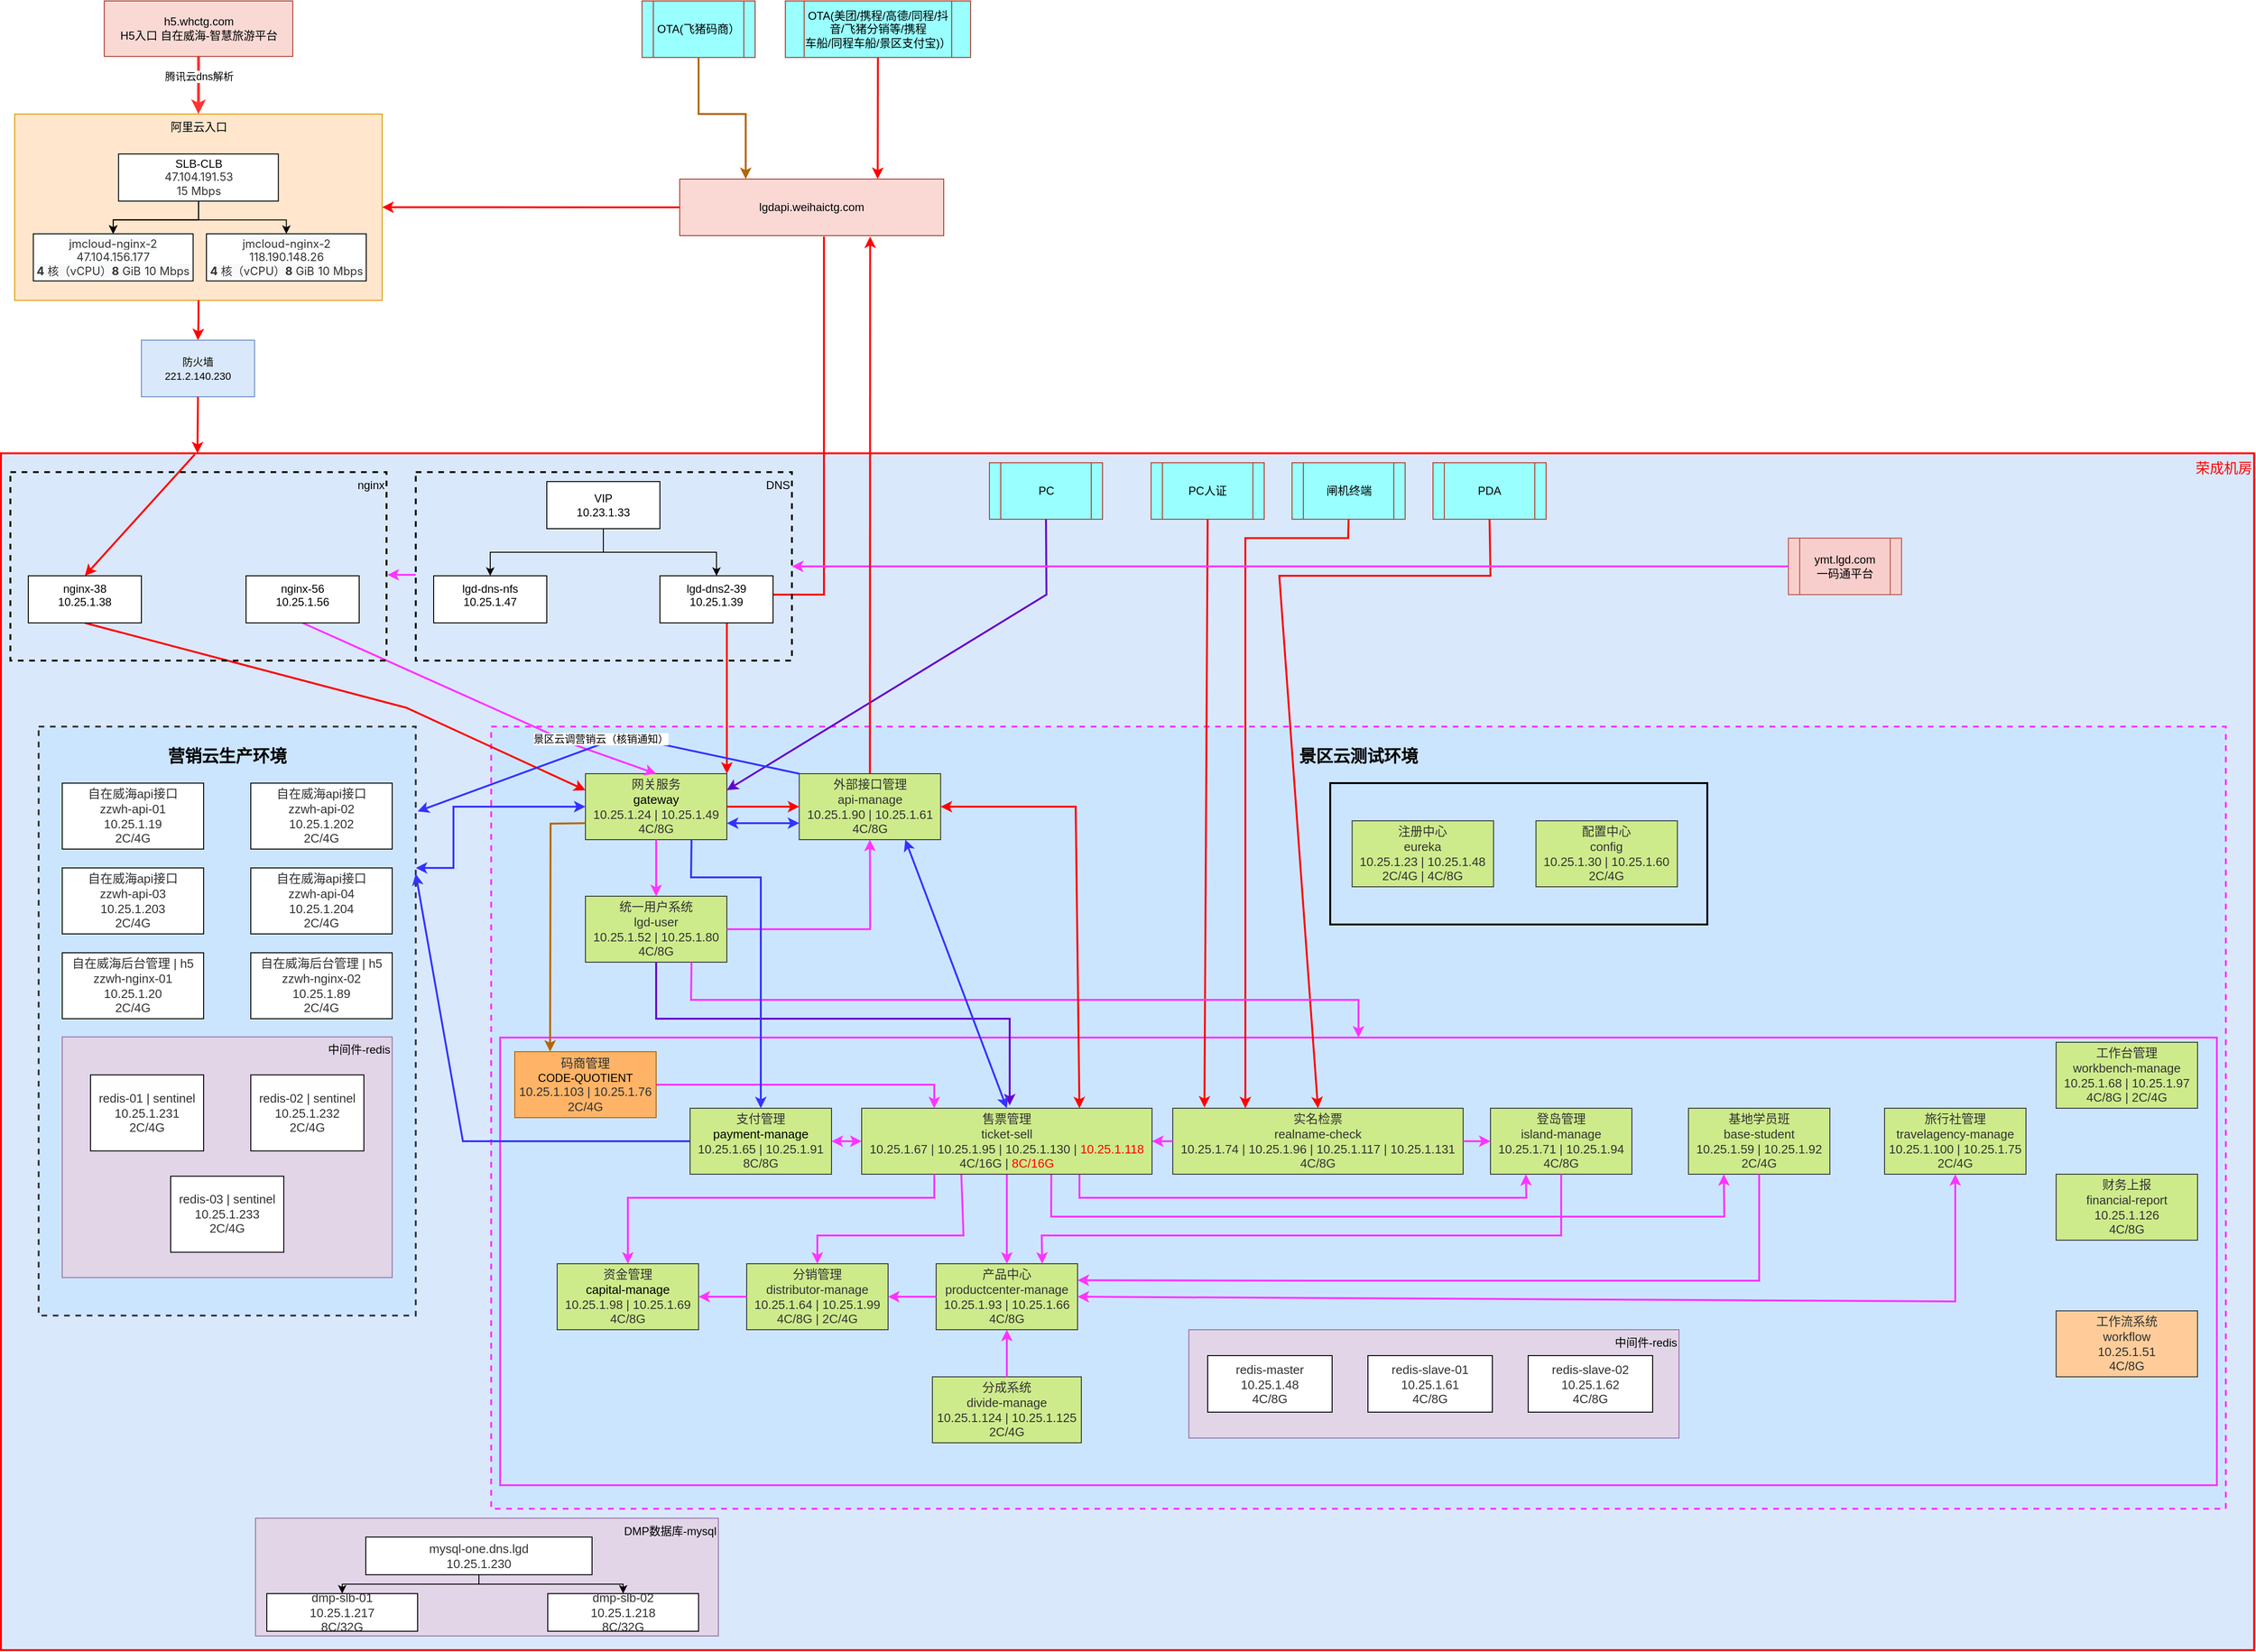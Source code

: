 <mxfile version="28.0.6">
  <diagram name="第 1 页" id="XN6WbOP7wRev5Zxsz_oX">
    <mxGraphModel dx="2560" dy="2070" grid="1" gridSize="10" guides="1" tooltips="1" connect="1" arrows="1" fold="1" page="1" pageScale="1" pageWidth="827" pageHeight="1169" math="0" shadow="0">
      <root>
        <mxCell id="0" />
        <mxCell id="1" parent="0" />
        <mxCell id="umgCvMGF8Q4jKKfUTwUB-13" value="&lt;font style=&quot;font-size: 15px; color: rgb(255, 0, 0);&quot;&gt;荣成机房&lt;/font&gt;" style="whiteSpace=wrap;html=1;fillColor=#dae8fc;strokeColor=#FF0000;rounded=0;align=right;verticalAlign=top;strokeWidth=2;" parent="1" vertex="1">
          <mxGeometry x="-80" y="320" width="2390" height="1270" as="geometry" />
        </mxCell>
        <mxCell id="7kykOVdzn0JzqWnfIJqe-28" value="" style="group" parent="1" vertex="1" connectable="0">
          <mxGeometry x="-40" y="610" width="400" height="625" as="geometry" />
        </mxCell>
        <mxCell id="7kykOVdzn0JzqWnfIJqe-13" value="&lt;h2 style=&quot;&quot;&gt;&lt;span style=&quot;background-color: transparent; color: light-dark(rgb(0, 0, 0), rgb(255, 255, 255));&quot;&gt;营销云生产环境&lt;/span&gt;&lt;/h2&gt;" style="rounded=0;whiteSpace=wrap;html=1;align=center;verticalAlign=top;fillColor=#cce5ff;strokeColor=#36393d;dashed=1;strokeWidth=2;" parent="7kykOVdzn0JzqWnfIJqe-28" vertex="1">
          <mxGeometry width="400" height="625" as="geometry" />
        </mxCell>
        <mxCell id="7kykOVdzn0JzqWnfIJqe-18" value="&lt;div&gt;&lt;span style=&quot;color: rgb(50, 50, 50); font-family: &amp;quot;Microsoft YaHei&amp;quot;, 微软雅黑, Arial; font-size: 13px; background-color: rgba(255, 255, 255, 0.01);&quot;&gt;自在威海api接口&lt;/span&gt;&lt;/div&gt;&lt;span style=&quot;color: rgb(50, 50, 50); font-family: &amp;quot;Microsoft YaHei&amp;quot;, 微软雅黑, Arial; font-size: 13px; background-color: rgba(255, 255, 255, 0.01);&quot;&gt;zzwh-api-01&lt;/span&gt;&lt;br style=&quot;color: rgb(50, 50, 50); font-family: &amp;quot;Microsoft YaHei&amp;quot;, 微软雅黑, Arial; font-size: 13px;&quot;&gt;&lt;span style=&quot;color: rgb(50, 50, 50); font-family: &amp;quot;Microsoft YaHei&amp;quot;, 微软雅黑, Arial; font-size: 13px; background-color: rgba(255, 255, 255, 0.01);&quot;&gt;10.25.1.19&lt;/span&gt;&lt;br style=&quot;color: rgb(50, 50, 50); font-family: &amp;quot;Microsoft YaHei&amp;quot;, 微软雅黑, Arial; font-size: 13px;&quot;&gt;&lt;span style=&quot;color: rgb(50, 50, 50); font-family: &amp;quot;Microsoft YaHei&amp;quot;, 微软雅黑, Arial; font-size: 13px; background-color: rgba(255, 255, 255, 0.01);&quot;&gt;2C/4G&lt;/span&gt;" style="rounded=0;whiteSpace=wrap;html=1;" parent="7kykOVdzn0JzqWnfIJqe-28" vertex="1">
          <mxGeometry x="25" y="60" width="150" height="70" as="geometry" />
        </mxCell>
        <mxCell id="7kykOVdzn0JzqWnfIJqe-19" value="&lt;div&gt;&lt;div&gt;&lt;span style=&quot;color: rgb(50, 50, 50); font-family: &amp;quot;Microsoft YaHei&amp;quot;, 微软雅黑, Arial; font-size: 13px; background-color: rgba(255, 255, 255, 0.01);&quot;&gt;自在威海api接口&lt;/span&gt;&lt;/div&gt;&lt;span style=&quot;color: rgb(50, 50, 50); font-family: &amp;quot;Microsoft YaHei&amp;quot;, 微软雅黑, Arial; font-size: 13px; background-color: rgba(255, 255, 255, 0.01);&quot;&gt;zzwh-api-02&lt;/span&gt;&lt;/div&gt;&lt;span style=&quot;color: rgb(50, 50, 50); font-family: &amp;quot;Microsoft YaHei&amp;quot;, 微软雅黑, Arial; font-size: 13px; background-color: rgba(255, 255, 255, 0.01);&quot;&gt;10.25.1.202&lt;/span&gt;&lt;br style=&quot;color: rgb(50, 50, 50); font-family: &amp;quot;Microsoft YaHei&amp;quot;, 微软雅黑, Arial; font-size: 13px;&quot;&gt;&lt;span style=&quot;color: rgb(50, 50, 50); font-family: &amp;quot;Microsoft YaHei&amp;quot;, 微软雅黑, Arial; font-size: 13px; background-color: rgba(255, 255, 255, 0.01);&quot;&gt;2C/4G&lt;/span&gt;" style="whiteSpace=wrap;html=1;rounded=0;" parent="7kykOVdzn0JzqWnfIJqe-28" vertex="1">
          <mxGeometry x="225" y="60" width="150" height="70" as="geometry" />
        </mxCell>
        <mxCell id="7kykOVdzn0JzqWnfIJqe-24" value="中间件-redis" style="rounded=0;whiteSpace=wrap;html=1;align=right;verticalAlign=top;fillColor=#e1d5e7;strokeColor=#9673a6;" parent="7kykOVdzn0JzqWnfIJqe-28" vertex="1">
          <mxGeometry x="25" y="329.301" width="350" height="255.376" as="geometry" />
        </mxCell>
        <mxCell id="7kykOVdzn0JzqWnfIJqe-25" value="&lt;span style=&quot;color: rgb(50, 50, 50); font-family: &amp;quot;Microsoft YaHei&amp;quot;, 微软雅黑, Arial; font-size: 13px; background-color: rgba(255, 255, 255, 0.01);&quot;&gt;redis-01 | sentinel&lt;/span&gt;&lt;div style=&quot;resize: none; outline: none; font-size: 13px; color: rgb(50, 50, 50); font-family: &amp;quot;Microsoft YaHei&amp;quot;, 微软雅黑, Arial;&quot;&gt;10.25.1.231&lt;div style=&quot;resize: none; outline: none; font-size: inherit;&quot;&gt;2C/4G&lt;/div&gt;&lt;/div&gt;" style="rounded=0;whiteSpace=wrap;html=1;" parent="7kykOVdzn0JzqWnfIJqe-28" vertex="1">
          <mxGeometry x="55" y="369.624" width="120" height="80.645" as="geometry" />
        </mxCell>
        <mxCell id="7kykOVdzn0JzqWnfIJqe-26" value="&lt;span style=&quot;color: rgb(50, 50, 50); font-family: &amp;quot;Microsoft YaHei&amp;quot;, 微软雅黑, Arial; font-size: 13px; background-color: rgba(255, 255, 255, 0.01);&quot;&gt;redis-02 | sentinel&lt;/span&gt;&lt;div style=&quot;resize: none; outline: none; font-size: 13px; color: rgb(50, 50, 50); font-family: &amp;quot;Microsoft YaHei&amp;quot;, 微软雅黑, Arial;&quot;&gt;10.25.1.232&lt;br&gt;&lt;div style=&quot;resize: none; outline: none; font-size: inherit;&quot;&gt;2C/4G&lt;/div&gt;&lt;/div&gt;" style="rounded=0;whiteSpace=wrap;html=1;" parent="7kykOVdzn0JzqWnfIJqe-28" vertex="1">
          <mxGeometry x="225" y="369.624" width="120" height="80.645" as="geometry" />
        </mxCell>
        <mxCell id="7kykOVdzn0JzqWnfIJqe-27" value="&lt;span style=&quot;color: rgb(50, 50, 50); font-family: &amp;quot;Microsoft YaHei&amp;quot;, 微软雅黑, Arial; font-size: 13px; background-color: rgba(255, 255, 255, 0.01);&quot;&gt;redis-03 | sentinel&lt;/span&gt;&lt;div style=&quot;resize: none; outline: none; font-size: 13px; color: rgb(50, 50, 50); font-family: &amp;quot;Microsoft YaHei&amp;quot;, 微软雅黑, Arial;&quot;&gt;10.25.1.233&lt;div style=&quot;resize: none; outline: none; font-size: inherit;&quot;&gt;2C/4G&lt;/div&gt;&lt;/div&gt;" style="rounded=0;whiteSpace=wrap;html=1;" parent="7kykOVdzn0JzqWnfIJqe-28" vertex="1">
          <mxGeometry x="140" y="477.151" width="120" height="80.645" as="geometry" />
        </mxCell>
        <mxCell id="0cAWCuBhK8sL3BYv6XPo-38" value="&lt;div&gt;&lt;div&gt;&lt;span style=&quot;color: rgb(50, 50, 50); font-family: &amp;quot;Microsoft YaHei&amp;quot;, 微软雅黑, Arial; font-size: 13px; background-color: rgba(255, 255, 255, 0.01);&quot;&gt;自在威海api接口&lt;/span&gt;&lt;/div&gt;&lt;span style=&quot;color: rgb(50, 50, 50); font-family: &amp;quot;Microsoft YaHei&amp;quot;, 微软雅黑, Arial; font-size: 13px; background-color: rgba(255, 255, 255, 0.01);&quot;&gt;zzwh-api-03&lt;/span&gt;&lt;/div&gt;&lt;span style=&quot;color: rgb(50, 50, 50); font-family: &amp;quot;Microsoft YaHei&amp;quot;, 微软雅黑, Arial; font-size: 13px; background-color: rgba(255, 255, 255, 0.01);&quot;&gt;10.25.1.203&lt;/span&gt;&lt;br style=&quot;color: rgb(50, 50, 50); font-family: &amp;quot;Microsoft YaHei&amp;quot;, 微软雅黑, Arial; font-size: 13px;&quot;&gt;&lt;span style=&quot;color: rgb(50, 50, 50); font-family: &amp;quot;Microsoft YaHei&amp;quot;, 微软雅黑, Arial; font-size: 13px; background-color: rgba(255, 255, 255, 0.01);&quot;&gt;2C/4G&lt;/span&gt;" style="rounded=0;whiteSpace=wrap;html=1;" parent="7kykOVdzn0JzqWnfIJqe-28" vertex="1">
          <mxGeometry x="25" y="150" width="150" height="70" as="geometry" />
        </mxCell>
        <mxCell id="0cAWCuBhK8sL3BYv6XPo-39" value="&lt;div&gt;&lt;div&gt;&lt;span style=&quot;color: rgb(50, 50, 50); font-family: &amp;quot;Microsoft YaHei&amp;quot;, 微软雅黑, Arial; font-size: 13px; background-color: rgba(255, 255, 255, 0.01);&quot;&gt;自在威海api接口&lt;/span&gt;&lt;/div&gt;&lt;span style=&quot;color: rgb(50, 50, 50); font-family: &amp;quot;Microsoft YaHei&amp;quot;, 微软雅黑, Arial; font-size: 13px; background-color: rgba(255, 255, 255, 0.01);&quot;&gt;zzwh-api-04&lt;/span&gt;&lt;/div&gt;&lt;span style=&quot;color: rgb(50, 50, 50); font-family: &amp;quot;Microsoft YaHei&amp;quot;, 微软雅黑, Arial; font-size: 13px; background-color: rgba(255, 255, 255, 0.01);&quot;&gt;10.25.1.204&lt;/span&gt;&lt;br style=&quot;color: rgb(50, 50, 50); font-family: &amp;quot;Microsoft YaHei&amp;quot;, 微软雅黑, Arial; font-size: 13px;&quot;&gt;&lt;span style=&quot;color: rgb(50, 50, 50); font-family: &amp;quot;Microsoft YaHei&amp;quot;, 微软雅黑, Arial; font-size: 13px; background-color: rgba(255, 255, 255, 0.01);&quot;&gt;2C/4G&lt;/span&gt;" style="whiteSpace=wrap;html=1;rounded=0;" parent="7kykOVdzn0JzqWnfIJqe-28" vertex="1">
          <mxGeometry x="225" y="150" width="150" height="70" as="geometry" />
        </mxCell>
        <mxCell id="0cAWCuBhK8sL3BYv6XPo-40" value="&lt;div&gt;&lt;span style=&quot;color: rgb(50, 50, 50); font-family: &amp;quot;Microsoft YaHei&amp;quot;, 微软雅黑, Arial; font-size: 13px; background-color: rgba(255, 255, 255, 0.01);&quot;&gt;自在威海后台管理 | h5&lt;/span&gt;&lt;/div&gt;&lt;span style=&quot;color: rgb(50, 50, 50); font-family: &amp;quot;Microsoft YaHei&amp;quot;, 微软雅黑, Arial; font-size: 13px; background-color: rgba(255, 255, 255, 0.01);&quot;&gt;zzwh-nginx-01&lt;/span&gt;&lt;br style=&quot;color: rgb(50, 50, 50); font-family: &amp;quot;Microsoft YaHei&amp;quot;, 微软雅黑, Arial; font-size: 13px;&quot;&gt;&lt;span style=&quot;color: rgb(50, 50, 50); font-family: &amp;quot;Microsoft YaHei&amp;quot;, 微软雅黑, Arial; font-size: 13px; background-color: rgba(255, 255, 255, 0.01);&quot;&gt;10.25.1.20&lt;/span&gt;&lt;br style=&quot;color: rgb(50, 50, 50); font-family: &amp;quot;Microsoft YaHei&amp;quot;, 微软雅黑, Arial; font-size: 13px;&quot;&gt;&lt;span style=&quot;color: rgb(50, 50, 50); font-family: &amp;quot;Microsoft YaHei&amp;quot;, 微软雅黑, Arial; font-size: 13px; background-color: rgba(255, 255, 255, 0.01);&quot;&gt;2C/4G&lt;/span&gt;" style="rounded=0;whiteSpace=wrap;html=1;" parent="7kykOVdzn0JzqWnfIJqe-28" vertex="1">
          <mxGeometry x="25" y="240" width="150" height="70" as="geometry" />
        </mxCell>
        <mxCell id="0cAWCuBhK8sL3BYv6XPo-41" value="&lt;div&gt;&lt;span style=&quot;color: rgb(50, 50, 50); font-family: &amp;quot;Microsoft YaHei&amp;quot;, 微软雅黑, Arial; font-size: 13px; background-color: rgba(255, 255, 255, 0.01);&quot;&gt;自在威海后台管理 | h5&lt;/span&gt;&lt;/div&gt;&lt;span style=&quot;color: rgb(50, 50, 50); font-family: &amp;quot;Microsoft YaHei&amp;quot;, 微软雅黑, Arial; font-size: 13px; background-color: rgba(255, 255, 255, 0.01);&quot;&gt;zzwh-nginx-02&lt;/span&gt;&lt;br style=&quot;color: rgb(50, 50, 50); font-family: &amp;quot;Microsoft YaHei&amp;quot;, 微软雅黑, Arial; font-size: 13px;&quot;&gt;&lt;span style=&quot;color: rgb(50, 50, 50); font-family: &amp;quot;Microsoft YaHei&amp;quot;, 微软雅黑, Arial; font-size: 13px; background-color: rgba(255, 255, 255, 0.01);&quot;&gt;10.25.1.89&lt;/span&gt;&lt;br style=&quot;color: rgb(50, 50, 50); font-family: &amp;quot;Microsoft YaHei&amp;quot;, 微软雅黑, Arial; font-size: 13px;&quot;&gt;&lt;span style=&quot;color: rgb(50, 50, 50); font-family: &amp;quot;Microsoft YaHei&amp;quot;, 微软雅黑, Arial; font-size: 13px; background-color: rgba(255, 255, 255, 0.01);&quot;&gt;2C/4G&lt;/span&gt;" style="whiteSpace=wrap;html=1;rounded=0;" parent="7kykOVdzn0JzqWnfIJqe-28" vertex="1">
          <mxGeometry x="225" y="240" width="150" height="70" as="geometry" />
        </mxCell>
        <mxCell id="7kykOVdzn0JzqWnfIJqe-42" value="&lt;h2 style=&quot;&quot;&gt;&lt;span style=&quot;background-color: transparent; color: light-dark(rgb(0, 0, 0), rgb(255, 255, 255));&quot;&gt;景区云测试环境&lt;/span&gt;&lt;/h2&gt;" style="rounded=0;whiteSpace=wrap;html=1;align=center;verticalAlign=top;fillColor=#cce5ff;strokeColor=#FF33FF;dashed=1;strokeWidth=2;" parent="1" vertex="1">
          <mxGeometry x="440" y="610" width="1840" height="830" as="geometry" />
        </mxCell>
        <mxCell id="iITyiV8JnJJ13BIh8I1--13" value="" style="rounded=0;whiteSpace=wrap;html=1;fillColor=none;strokeColor=#FF33FF;strokeWidth=2;" parent="1" vertex="1">
          <mxGeometry x="449.5" y="940" width="1821" height="475" as="geometry" />
        </mxCell>
        <mxCell id="7kykOVdzn0JzqWnfIJqe-49" value="&lt;div&gt;&lt;font face=&quot;Microsoft YaHei, 微软雅黑, Arial&quot; color=&quot;#323232&quot;&gt;&lt;span style=&quot;font-size: 13px; background-color: rgba(255, 255, 255, 0.01);&quot;&gt;登岛管理&lt;/span&gt;&lt;/font&gt;&lt;/div&gt;&lt;span style=&quot;color: rgb(50, 50, 50); font-family: &amp;quot;Microsoft YaHei&amp;quot;, 微软雅黑, Arial; font-size: 13px; background-color: rgba(255, 255, 255, 0.01);&quot;&gt;island-manage&lt;/span&gt;&lt;br style=&quot;color: rgb(50, 50, 50); font-family: &amp;quot;Microsoft YaHei&amp;quot;, 微软雅黑, Arial; font-size: 13px;&quot;&gt;&lt;span style=&quot;color: rgb(50, 50, 50); font-family: &amp;quot;Microsoft YaHei&amp;quot;, 微软雅黑, Arial; font-size: 13px; background-color: rgba(255, 255, 255, 0.01);&quot;&gt;10.25.1.71 | 10.25.1.94&lt;/span&gt;&lt;br style=&quot;color: rgb(50, 50, 50); font-family: &amp;quot;Microsoft YaHei&amp;quot;, 微软雅黑, Arial; font-size: 13px;&quot;&gt;&lt;span style=&quot;color: rgb(50, 50, 50); font-family: &amp;quot;Microsoft YaHei&amp;quot;, 微软雅黑, Arial; font-size: 13px; background-color: rgba(255, 255, 255, 0.01);&quot;&gt;4C/8G&lt;/span&gt;" style="whiteSpace=wrap;html=1;rounded=0;fillColor=#cdeb8b;strokeColor=#36393d;align=center;" parent="1" vertex="1">
          <mxGeometry x="1500" y="1015" width="150" height="70" as="geometry" />
        </mxCell>
        <mxCell id="7kykOVdzn0JzqWnfIJqe-50" value="&lt;div&gt;&lt;font face=&quot;Microsoft YaHei, 微软雅黑, Arial&quot; color=&quot;#323232&quot;&gt;&lt;span style=&quot;font-size: 13px; background-color: rgba(255, 255, 255, 0.01);&quot;&gt;实名检票&lt;/span&gt;&lt;/font&gt;&lt;/div&gt;&lt;span style=&quot;color: rgb(50, 50, 50); font-family: &amp;quot;Microsoft YaHei&amp;quot;, 微软雅黑, Arial; font-size: 13px; background-color: rgba(255, 255, 255, 0.01);&quot;&gt;realname-check&lt;/span&gt;&lt;br style=&quot;color: rgb(50, 50, 50); font-family: &amp;quot;Microsoft YaHei&amp;quot;, 微软雅黑, Arial; font-size: 13px;&quot;&gt;&lt;span style=&quot;color: rgb(50, 50, 50); font-family: &amp;quot;Microsoft YaHei&amp;quot;, 微软雅黑, Arial; font-size: 13px; background-color: rgba(255, 255, 255, 0.01);&quot;&gt;10.25.1.74 | 10.25.1.96 |&amp;nbsp;&lt;/span&gt;&lt;span style=&quot;color: rgb(50, 50, 50); font-family: &amp;quot;Microsoft YaHei&amp;quot;, 微软雅黑, Arial; font-size: 13px; background-color: rgba(255, 255, 255, 0.01);&quot;&gt;10.25.1.117 | 10.25.1.131&lt;/span&gt;&lt;br style=&quot;color: rgb(50, 50, 50); font-family: &amp;quot;Microsoft YaHei&amp;quot;, 微软雅黑, Arial; font-size: 13px;&quot;&gt;&lt;span style=&quot;color: rgb(50, 50, 50); font-family: &amp;quot;Microsoft YaHei&amp;quot;, 微软雅黑, Arial; font-size: 13px; background-color: rgba(255, 255, 255, 0.01);&quot;&gt;4C/8G&lt;/span&gt;" style="rounded=0;whiteSpace=wrap;html=1;fillColor=#cdeb8b;strokeColor=#36393d;align=center;" parent="1" vertex="1">
          <mxGeometry x="1163" y="1015" width="308" height="70" as="geometry" />
        </mxCell>
        <mxCell id="7kykOVdzn0JzqWnfIJqe-51" value="&lt;div&gt;&lt;font face=&quot;Microsoft YaHei, 微软雅黑, Arial&quot; color=&quot;#323232&quot;&gt;&lt;span style=&quot;font-size: 13px; background-color: rgba(255, 255, 255, 0.01);&quot;&gt;旅行社管理&lt;/span&gt;&lt;/font&gt;&lt;/div&gt;&lt;span style=&quot;color: rgb(50, 50, 50); font-family: &amp;quot;Microsoft YaHei&amp;quot;, 微软雅黑, Arial; font-size: 13px; background-color: rgba(255, 255, 255, 0.01);&quot;&gt;travelagency-manage&lt;/span&gt;&lt;br style=&quot;color: rgb(50, 50, 50); font-family: &amp;quot;Microsoft YaHei&amp;quot;, 微软雅黑, Arial; font-size: 13px;&quot;&gt;&lt;span style=&quot;color: rgb(50, 50, 50); font-family: &amp;quot;Microsoft YaHei&amp;quot;, 微软雅黑, Arial; font-size: 13px; background-color: rgba(255, 255, 255, 0.01);&quot;&gt;10.25.1.100 | 10.25.1.75&lt;/span&gt;&lt;br style=&quot;color: rgb(50, 50, 50); font-family: &amp;quot;Microsoft YaHei&amp;quot;, 微软雅黑, Arial; font-size: 13px;&quot;&gt;&lt;span style=&quot;color: rgb(50, 50, 50); font-family: &amp;quot;Microsoft YaHei&amp;quot;, 微软雅黑, Arial; font-size: 13px; background-color: rgba(255, 255, 255, 0.01);&quot;&gt;2C/4G&lt;/span&gt;" style="whiteSpace=wrap;html=1;rounded=0;fillColor=#cdeb8b;strokeColor=#36393d;align=center;" parent="1" vertex="1">
          <mxGeometry x="1918" y="1015" width="150" height="70" as="geometry" />
        </mxCell>
        <mxCell id="7kykOVdzn0JzqWnfIJqe-52" value="&lt;div&gt;&lt;font face=&quot;Microsoft YaHei, 微软雅黑, Arial&quot; color=&quot;#323232&quot;&gt;&lt;span style=&quot;font-size: 13px; background-color: rgba(255, 255, 255, 0.01);&quot;&gt;基地学员班&lt;/span&gt;&lt;/font&gt;&lt;/div&gt;&lt;font face=&quot;Microsoft YaHei, 微软雅黑, Arial&quot; color=&quot;#323232&quot;&gt;&lt;span style=&quot;font-size: 13px; background-color: rgba(255, 255, 255, 0.01);&quot;&gt;base-student&lt;/span&gt;&lt;/font&gt;&lt;br style=&quot;color: rgb(50, 50, 50); font-family: &amp;quot;Microsoft YaHei&amp;quot;, 微软雅黑, Arial; font-size: 13px;&quot;&gt;&lt;span style=&quot;color: rgb(50, 50, 50); font-family: &amp;quot;Microsoft YaHei&amp;quot;, 微软雅黑, Arial; font-size: 13px; background-color: rgba(255, 255, 255, 0.01);&quot;&gt;10.25.1.59 | 10.25.1.92&lt;/span&gt;&lt;br style=&quot;color: rgb(50, 50, 50); font-family: &amp;quot;Microsoft YaHei&amp;quot;, 微软雅黑, Arial; font-size: 13px;&quot;&gt;&lt;span style=&quot;color: rgb(50, 50, 50); font-family: &amp;quot;Microsoft YaHei&amp;quot;, 微软雅黑, Arial; font-size: 13px; background-color: rgba(255, 255, 255, 0.01);&quot;&gt;2C/4G&lt;/span&gt;" style="rounded=0;whiteSpace=wrap;html=1;fillColor=#cdeb8b;strokeColor=#36393d;align=center;" parent="1" vertex="1">
          <mxGeometry x="1710" y="1015" width="150" height="70" as="geometry" />
        </mxCell>
        <mxCell id="7kykOVdzn0JzqWnfIJqe-54" value="&lt;div&gt;&lt;font color=&quot;#323232&quot; face=&quot;Microsoft YaHei, 微软雅黑, Arial&quot;&gt;&lt;span style=&quot;font-size: 13px; background-color: rgba(255, 255, 255, 0.01);&quot;&gt;资金管理&lt;/span&gt;&lt;/font&gt;&lt;/div&gt;&lt;div style=&quot;&quot;&gt;&lt;span style=&quot;background-color: transparent; font-size: 13px;&quot;&gt;&lt;font face=&quot;helvetica, arial, verdana, sans-serif&quot;&gt;capital-manage&lt;/font&gt;&lt;/span&gt;&lt;/div&gt;&lt;span style=&quot;color: rgb(50, 50, 50); font-family: &amp;quot;Microsoft YaHei&amp;quot;, 微软雅黑, Arial; font-size: 13px; background-color: rgba(255, 255, 255, 0.01);&quot;&gt;10.25.1.98 | 10.25.1.69&lt;/span&gt;&lt;div&gt;&lt;span style=&quot;color: rgb(50, 50, 50); font-family: &amp;quot;Microsoft YaHei&amp;quot;, 微软雅黑, Arial; font-size: 13px; background-color: rgba(255, 255, 255, 0.01);&quot;&gt;4C/8G&lt;/span&gt;&lt;/div&gt;" style="rounded=0;whiteSpace=wrap;html=1;fillColor=#cdeb8b;strokeColor=#36393d;align=center;" parent="1" vertex="1">
          <mxGeometry x="510" y="1180" width="150" height="70" as="geometry" />
        </mxCell>
        <mxCell id="7kykOVdzn0JzqWnfIJqe-55" value="&lt;div&gt;&lt;font face=&quot;Microsoft YaHei, 微软雅黑, Arial&quot; color=&quot;#323232&quot;&gt;&lt;span style=&quot;font-size: 13px; background-color: rgba(255, 255, 255, 0.01);&quot;&gt;分销管理&lt;/span&gt;&lt;/font&gt;&lt;/div&gt;&lt;div&gt;&lt;font face=&quot;Microsoft YaHei, 微软雅黑, Arial&quot; color=&quot;#323232&quot;&gt;&lt;span style=&quot;background-color: rgba(255, 255, 255, 0.01);&quot;&gt;&lt;span style=&quot;font-size: 13px;&quot;&gt;distributor-manage&lt;/span&gt;&lt;/span&gt;&lt;/font&gt;&lt;/div&gt;&lt;div&gt;&lt;font face=&quot;Microsoft YaHei, 微软雅黑, Arial&quot; color=&quot;#323232&quot;&gt;&lt;span style=&quot;background-color: rgba(255, 255, 255, 0.01);&quot;&gt;&lt;span style=&quot;font-size: 13px;&quot;&gt;10.25.1.64 | 10.25.1.99&lt;/span&gt;&lt;br style=&quot;background-color: rgb(236, 236, 236); color: rgb(50, 50, 50); font-size: 13px;&quot;&gt;&lt;span style=&quot;color: rgb(50, 50, 50); font-size: 13px; background-color: rgba(255, 255, 255, 0.01);&quot;&gt;4C/8G | 2&lt;/span&gt;&lt;/span&gt;&lt;/font&gt;&lt;span style=&quot;background-color: rgba(255, 255, 255, 0.01); color: rgb(50, 50, 50); font-family: &amp;quot;Microsoft YaHei&amp;quot;, 微软雅黑, Arial; font-size: 13px;&quot;&gt;C/4G&lt;/span&gt;&lt;/div&gt;" style="whiteSpace=wrap;html=1;rounded=0;fillColor=#cdeb8b;strokeColor=#36393d;align=center;" parent="1" vertex="1">
          <mxGeometry x="711" y="1180" width="150" height="70" as="geometry" />
        </mxCell>
        <mxCell id="7kykOVdzn0JzqWnfIJqe-56" value="&lt;div&gt;&lt;font face=&quot;Microsoft YaHei, 微软雅黑, Arial&quot; color=&quot;#323232&quot;&gt;&lt;span style=&quot;font-size: 13px; background-color: rgba(255, 255, 255, 0.01);&quot;&gt;产品中心&lt;/span&gt;&lt;/font&gt;&lt;/div&gt;&lt;span style=&quot;color: rgb(50, 50, 50); font-family: &amp;quot;Microsoft YaHei&amp;quot;, 微软雅黑, Arial; font-size: 13px; background-color: rgba(255, 255, 255, 0.01);&quot;&gt;productcenter-manage&lt;/span&gt;&lt;br style=&quot;color: rgb(50, 50, 50); font-family: &amp;quot;Microsoft YaHei&amp;quot;, 微软雅黑, Arial; font-size: 13px;&quot;&gt;&lt;span style=&quot;color: rgb(50, 50, 50); font-family: &amp;quot;Microsoft YaHei&amp;quot;, 微软雅黑, Arial; font-size: 13px; background-color: rgba(255, 255, 255, 0.01);&quot;&gt;10.25.1.93 | 10.25.1.66&lt;/span&gt;&lt;br style=&quot;color: rgb(50, 50, 50); font-family: &amp;quot;Microsoft YaHei&amp;quot;, 微软雅黑, Arial; font-size: 13px;&quot;&gt;&lt;span style=&quot;color: rgb(50, 50, 50); font-family: &amp;quot;Microsoft YaHei&amp;quot;, 微软雅黑, Arial; font-size: 13px; background-color: rgba(255, 255, 255, 0.01);&quot;&gt;4C/8G&lt;/span&gt;" style="rounded=0;whiteSpace=wrap;html=1;fillColor=#cdeb8b;strokeColor=#36393d;align=center;" parent="1" vertex="1">
          <mxGeometry x="912" y="1180" width="150" height="70" as="geometry" />
        </mxCell>
        <mxCell id="7kykOVdzn0JzqWnfIJqe-57" value="&lt;div&gt;&lt;font face=&quot;Microsoft YaHei, 微软雅黑, Arial&quot; color=&quot;#323232&quot;&gt;&lt;span style=&quot;font-size: 13px; background-color: rgba(255, 255, 255, 0.01);&quot;&gt;分成系统&lt;/span&gt;&lt;/font&gt;&lt;/div&gt;&lt;span style=&quot;color: rgb(50, 50, 50); font-family: &amp;quot;Microsoft YaHei&amp;quot;, 微软雅黑, Arial; font-size: 13px; background-color: rgba(255, 255, 255, 0.01);&quot;&gt;divide-manage&lt;/span&gt;&lt;br style=&quot;color: rgb(50, 50, 50); font-family: &amp;quot;Microsoft YaHei&amp;quot;, 微软雅黑, Arial; font-size: 13px;&quot;&gt;&lt;span style=&quot;color: rgb(50, 50, 50); font-family: &amp;quot;Microsoft YaHei&amp;quot;, 微软雅黑, Arial; font-size: 13px; background-color: rgba(255, 255, 255, 0.01);&quot;&gt;10.25.1.124 | 10.25.1.125&lt;/span&gt;&lt;br style=&quot;color: rgb(50, 50, 50); font-family: &amp;quot;Microsoft YaHei&amp;quot;, 微软雅黑, Arial; font-size: 13px;&quot;&gt;&lt;span style=&quot;color: rgb(50, 50, 50); font-family: &amp;quot;Microsoft YaHei&amp;quot;, 微软雅黑, Arial; font-size: 13px; background-color: rgba(255, 255, 255, 0.01);&quot;&gt;2C/4G&lt;/span&gt;" style="rounded=0;whiteSpace=wrap;html=1;fillColor=#cdeb8b;strokeColor=#36393d;align=center;" parent="1" vertex="1">
          <mxGeometry x="908" y="1300" width="158" height="70" as="geometry" />
        </mxCell>
        <mxCell id="7kykOVdzn0JzqWnfIJqe-67" value="&lt;div&gt;&lt;font face=&quot;Microsoft YaHei, 微软雅黑, Arial&quot; color=&quot;#323232&quot;&gt;&lt;span style=&quot;font-size: 13px; background-color: rgba(255, 255, 255, 0.01);&quot;&gt;工作台管理&lt;/span&gt;&lt;/font&gt;&lt;/div&gt;&lt;span style=&quot;color: rgb(50, 50, 50); font-family: &amp;quot;Microsoft YaHei&amp;quot;, 微软雅黑, Arial; font-size: 13px; background-color: rgba(255, 255, 255, 0.01);&quot;&gt;workbench-manage&lt;/span&gt;&lt;br style=&quot;color: rgb(50, 50, 50); font-family: &amp;quot;Microsoft YaHei&amp;quot;, 微软雅黑, Arial; font-size: 13px;&quot;&gt;&lt;span style=&quot;color: rgb(50, 50, 50); font-family: &amp;quot;Microsoft YaHei&amp;quot;, 微软雅黑, Arial; font-size: 13px; background-color: rgba(255, 255, 255, 0.01);&quot;&gt;10.25.1.68 | 10.25.1.97&lt;/span&gt;&lt;br style=&quot;color: rgb(50, 50, 50); font-family: &amp;quot;Microsoft YaHei&amp;quot;, 微软雅黑, Arial; font-size: 13px;&quot;&gt;&lt;span style=&quot;color: rgb(50, 50, 50); font-family: &amp;quot;Microsoft YaHei&amp;quot;, 微软雅黑, Arial; font-size: 13px; background-color: rgba(255, 255, 255, 0.01);&quot;&gt;4C/8G |&amp;nbsp;&lt;/span&gt;&lt;span style=&quot;color: rgb(50, 50, 50); font-family: &amp;quot;Microsoft YaHei&amp;quot;, 微软雅黑, Arial; font-size: 13px; background-color: rgba(255, 255, 255, 0.01);&quot;&gt;2C/4G&lt;/span&gt;" style="whiteSpace=wrap;html=1;rounded=0;fillColor=#cdeb8b;strokeColor=#36393d;align=center;" parent="1" vertex="1">
          <mxGeometry x="2100" y="945" width="150" height="70" as="geometry" />
        </mxCell>
        <mxCell id="7kykOVdzn0JzqWnfIJqe-71" value="" style="edgeStyle=orthogonalEdgeStyle;rounded=0;orthogonalLoop=1;jettySize=auto;html=1;" parent="1" edge="1">
          <mxGeometry relative="1" as="geometry">
            <mxPoint x="1925" y="775" as="sourcePoint" />
          </mxGeometry>
        </mxCell>
        <mxCell id="7kykOVdzn0JzqWnfIJqe-72" value="&lt;div&gt;&lt;font face=&quot;Microsoft YaHei, 微软雅黑, Arial&quot; color=&quot;#323232&quot;&gt;&lt;span style=&quot;font-size: 13px; background-color: rgba(255, 255, 255, 0.01);&quot;&gt;财务上报&lt;/span&gt;&lt;/font&gt;&lt;/div&gt;&lt;span style=&quot;color: rgb(50, 50, 50); font-family: &amp;quot;Microsoft YaHei&amp;quot;, 微软雅黑, Arial; font-size: 13px; background-color: rgba(255, 255, 255, 0.01);&quot;&gt;financial-report&lt;/span&gt;&lt;br style=&quot;color: rgb(50, 50, 50); font-family: &amp;quot;Microsoft YaHei&amp;quot;, 微软雅黑, Arial; font-size: 13px;&quot;&gt;&lt;span style=&quot;color: rgb(50, 50, 50); font-family: &amp;quot;Microsoft YaHei&amp;quot;, 微软雅黑, Arial; font-size: 13px; background-color: rgba(255, 255, 255, 0.01);&quot;&gt;10.25.1.126&lt;/span&gt;&lt;br style=&quot;color: rgb(50, 50, 50); font-family: &amp;quot;Microsoft YaHei&amp;quot;, 微软雅黑, Arial; font-size: 13px;&quot;&gt;&lt;span style=&quot;color: rgb(50, 50, 50); font-family: &amp;quot;Microsoft YaHei&amp;quot;, 微软雅黑, Arial; font-size: 13px; background-color: rgba(255, 255, 255, 0.01);&quot;&gt;4C/8G&lt;/span&gt;" style="whiteSpace=wrap;html=1;rounded=0;fillColor=#cdeb8b;strokeColor=#36393d;align=center;" parent="1" vertex="1">
          <mxGeometry x="2100" y="1085" width="150" height="70" as="geometry" />
        </mxCell>
        <mxCell id="7kykOVdzn0JzqWnfIJqe-73" value="&lt;div&gt;&lt;font face=&quot;Microsoft YaHei, 微软雅黑, Arial&quot; color=&quot;#323232&quot;&gt;&lt;span style=&quot;font-size: 13px; background-color: rgba(255, 255, 255, 0.01);&quot;&gt;工作流系统&lt;/span&gt;&lt;/font&gt;&lt;/div&gt;&lt;span style=&quot;color: rgb(50, 50, 50); font-family: &amp;quot;Microsoft YaHei&amp;quot;, 微软雅黑, Arial; font-size: 13px; background-color: rgba(255, 255, 255, 0.01);&quot;&gt;workflow&lt;/span&gt;&lt;br style=&quot;color: rgb(50, 50, 50); font-family: &amp;quot;Microsoft YaHei&amp;quot;, 微软雅黑, Arial; font-size: 13px;&quot;&gt;&lt;span style=&quot;color: rgb(50, 50, 50); font-family: &amp;quot;Microsoft YaHei&amp;quot;, 微软雅黑, Arial; font-size: 13px; background-color: rgba(255, 255, 255, 0.01);&quot;&gt;10.25.1.51&lt;/span&gt;&lt;br style=&quot;color: rgb(50, 50, 50); font-family: &amp;quot;Microsoft YaHei&amp;quot;, 微软雅黑, Arial; font-size: 13px;&quot;&gt;&lt;span style=&quot;color: rgb(50, 50, 50); font-family: &amp;quot;Microsoft YaHei&amp;quot;, 微软雅黑, Arial; font-size: 13px; background-color: rgba(255, 255, 255, 0.01);&quot;&gt;4C/8G&lt;/span&gt;" style="whiteSpace=wrap;html=1;rounded=0;fillColor=#ffcc99;strokeColor=#36393d;align=center;" parent="1" vertex="1">
          <mxGeometry x="2100" y="1230" width="150" height="70" as="geometry" />
        </mxCell>
        <mxCell id="7kykOVdzn0JzqWnfIJqe-83" value="" style="group" parent="1" vertex="1" connectable="0">
          <mxGeometry x="1180" y="1250" width="700" height="115" as="geometry" />
        </mxCell>
        <mxCell id="7kykOVdzn0JzqWnfIJqe-45" value="中间件-redis" style="rounded=0;whiteSpace=wrap;html=1;align=right;verticalAlign=top;fillColor=#e1d5e7;strokeColor=#9673a6;" parent="7kykOVdzn0JzqWnfIJqe-83" vertex="1">
          <mxGeometry width="520" height="115" as="geometry" />
        </mxCell>
        <mxCell id="7kykOVdzn0JzqWnfIJqe-82" value="&lt;span style=&quot;color: rgb(50, 50, 50); font-family: &amp;quot;Microsoft YaHei&amp;quot;, 微软雅黑, Arial; font-size: 13px; background-color: rgba(255, 255, 255, 0.01);&quot;&gt;redis-master&lt;/span&gt;&lt;div style=&quot;resize: none; outline: none; font-size: 13px; color: rgb(50, 50, 50); font-family: &amp;quot;Microsoft YaHei&amp;quot;, 微软雅黑, Arial;&quot;&gt;10.25.1.48&lt;div style=&quot;resize: none; outline: none; font-size: inherit;&quot;&gt;4C/8G&lt;/div&gt;&lt;/div&gt;" style="rounded=0;whiteSpace=wrap;html=1;" parent="7kykOVdzn0JzqWnfIJqe-83" vertex="1">
          <mxGeometry x="20" y="27.5" width="132" height="60" as="geometry" />
        </mxCell>
        <mxCell id="0cAWCuBhK8sL3BYv6XPo-52" value="&lt;span style=&quot;color: rgb(50, 50, 50); font-family: &amp;quot;Microsoft YaHei&amp;quot;, 微软雅黑, Arial; font-size: 13px; background-color: rgba(255, 255, 255, 0.01);&quot;&gt;redis-slave-01&lt;/span&gt;&lt;div style=&quot;resize: none; outline: none; font-size: 13px; color: rgb(50, 50, 50); font-family: &amp;quot;Microsoft YaHei&amp;quot;, 微软雅黑, Arial;&quot;&gt;10.25.1.61&lt;div style=&quot;resize: none; outline: none; font-size: inherit;&quot;&gt;4C/8G&lt;/div&gt;&lt;/div&gt;" style="rounded=0;whiteSpace=wrap;html=1;" parent="7kykOVdzn0JzqWnfIJqe-83" vertex="1">
          <mxGeometry x="190" y="27.5" width="132" height="60" as="geometry" />
        </mxCell>
        <mxCell id="0cAWCuBhK8sL3BYv6XPo-53" value="&lt;span style=&quot;color: rgb(50, 50, 50); font-family: &amp;quot;Microsoft YaHei&amp;quot;, 微软雅黑, Arial; font-size: 13px; background-color: rgba(255, 255, 255, 0.01);&quot;&gt;redis-slave-02&lt;/span&gt;&lt;div style=&quot;resize: none; outline: none; font-size: 13px; color: rgb(50, 50, 50); font-family: &amp;quot;Microsoft YaHei&amp;quot;, 微软雅黑, Arial;&quot;&gt;10.25.1.62&lt;div style=&quot;resize: none; outline: none; font-size: inherit;&quot;&gt;4C/8G&lt;/div&gt;&lt;/div&gt;" style="rounded=0;whiteSpace=wrap;html=1;" parent="7kykOVdzn0JzqWnfIJqe-83" vertex="1">
          <mxGeometry x="360" y="27.5" width="132" height="60" as="geometry" />
        </mxCell>
        <mxCell id="7kykOVdzn0JzqWnfIJqe-90" value="" style="group" parent="1" vertex="1" connectable="0">
          <mxGeometry x="-65.43" y="-160" width="389.86" height="317.76" as="geometry" />
        </mxCell>
        <mxCell id="umgCvMGF8Q4jKKfUTwUB-12" value="" style="group" parent="7kykOVdzn0JzqWnfIJqe-90" vertex="1" connectable="0">
          <mxGeometry y="120" width="389.86" height="197.76" as="geometry" />
        </mxCell>
        <mxCell id="umgCvMGF8Q4jKKfUTwUB-1" value="阿里云入口" style="whiteSpace=wrap;html=1;fillColor=#ffe6cc;strokeColor=#d79b00;rounded=0;align=center;verticalAlign=top;" parent="umgCvMGF8Q4jKKfUTwUB-12" vertex="1">
          <mxGeometry width="389.86" height="197.76" as="geometry" />
        </mxCell>
        <mxCell id="umgCvMGF8Q4jKKfUTwUB-3" value="SLB-CLB&lt;div&gt;&lt;span style=&quot;color: rgb(51, 51, 51); font-family: -apple-system, BlinkMacSystemFont, &amp;quot;Segoe UI&amp;quot;, &amp;quot;PingFang SC&amp;quot;, &amp;quot;Hiragino Sans GB&amp;quot;, &amp;quot;Microsoft YaHei&amp;quot;, &amp;quot;Helvetica Neue&amp;quot;, Helvetica, Arial, sans-serif; text-align: start; white-space: pre; background-color: rgb(255, 255, 255);&quot;&gt;47.104.191.53&lt;/span&gt;&lt;/div&gt;&lt;div&gt;&lt;span style=&quot;color: rgb(51, 51, 51); font-family: -apple-system, BlinkMacSystemFont, &amp;quot;Segoe UI&amp;quot;, &amp;quot;PingFang SC&amp;quot;, &amp;quot;Hiragino Sans GB&amp;quot;, &amp;quot;Microsoft YaHei&amp;quot;, &amp;quot;Helvetica Neue&amp;quot;, Helvetica, Arial, sans-serif; text-align: start; white-space: pre; background-color: rgb(255, 255, 255);&quot;&gt;&lt;span style=&quot;white-space: normal;&quot;&gt;15 Mbps&lt;/span&gt;&lt;/span&gt;&lt;/div&gt;" style="rounded=0;whiteSpace=wrap;html=1;" parent="umgCvMGF8Q4jKKfUTwUB-12" vertex="1">
          <mxGeometry x="110.18" y="42.38" width="169.5" height="50" as="geometry" />
        </mxCell>
        <mxCell id="umgCvMGF8Q4jKKfUTwUB-4" value="&lt;span style=&quot;color: rgb(51, 51, 51); font-family: -apple-system, BlinkMacSystemFont, &amp;quot;Segoe UI&amp;quot;, &amp;quot;PingFang SC&amp;quot;, &amp;quot;Hiragino Sans GB&amp;quot;, &amp;quot;Microsoft YaHei&amp;quot;, &amp;quot;Helvetica Neue&amp;quot;, Helvetica, Arial, sans-serif; text-align: start; background-color: rgb(246, 248, 250);&quot;&gt;jmcloud-nginx-2&lt;/span&gt;&lt;br&gt;&lt;div&gt;&lt;span style=&quot;color: rgb(51, 51, 51); font-family: -apple-system, BlinkMacSystemFont, &amp;quot;Segoe UI&amp;quot;, &amp;quot;PingFang SC&amp;quot;, &amp;quot;Hiragino Sans GB&amp;quot;, &amp;quot;Microsoft YaHei&amp;quot;, &amp;quot;Helvetica Neue&amp;quot;, Helvetica, Arial, sans-serif; text-align: start; white-space: pre; background-color: rgb(255, 255, 255);&quot;&gt;47.104.156.177&lt;/span&gt;&lt;/div&gt;&lt;div&gt;&lt;span style=&quot;color: rgb(51, 51, 51); font-family: -apple-system, BlinkMacSystemFont, &amp;quot;Segoe UI&amp;quot;, &amp;quot;PingFang SC&amp;quot;, &amp;quot;Hiragino Sans GB&amp;quot;, &amp;quot;Microsoft YaHei&amp;quot;, &amp;quot;Helvetica Neue&amp;quot;, Helvetica, Arial, sans-serif; text-align: start; white-space: pre; background-color: rgb(255, 255, 255);&quot;&gt;&lt;span style=&quot;box-sizing: border-box; overscroll-behavior-x: none; white-space: normal; background-color: rgb(247, 249, 250);&quot;&gt;&lt;span style=&quot;box-sizing: border-box; overscroll-behavior-x: none;&quot;&gt;&lt;span style=&quot;box-sizing: border-box; overscroll-behavior-x: none; font-weight: bolder;&quot; data-spm-anchor-id=&quot;5176.ecscore_server.0.i1.7d0b4df59nE4pS&quot;&gt;4&lt;/span&gt;&amp;nbsp;核（vCPU）&lt;/span&gt;&lt;span style=&quot;box-sizing: border-box; overscroll-behavior-x: none;&quot;&gt;&lt;span style=&quot;box-sizing: border-box; overscroll-behavior-x: none; font-weight: bolder;&quot;&gt;8&lt;/span&gt;&lt;span style=&quot;box-sizing: border-box; overscroll-behavior-x: none;&quot;&gt;&amp;nbsp;GiB&lt;/span&gt;&lt;/span&gt;&lt;/span&gt;&lt;span style=&quot;box-sizing: border-box; overscroll-behavior-x: none; white-space: normal; background-color: rgb(247, 249, 250); margin-left: 4px;&quot; class=&quot;ecs-core-tooltip-open&quot;&gt;&lt;span style=&quot;box-sizing: border-box; overscroll-behavior-x: none;&quot;&gt;&lt;span style=&quot;box-sizing: border-box; overscroll-behavior-x: none;&quot; data-spm-anchor-id=&quot;5176.ecscore_server.0.i0.7d0b4df59nE4pS&quot;&gt;10 Mbps&lt;/span&gt;&lt;/span&gt;&lt;/span&gt;&lt;/span&gt;&lt;/div&gt;" style="rounded=0;whiteSpace=wrap;html=1;" parent="umgCvMGF8Q4jKKfUTwUB-12" vertex="1">
          <mxGeometry x="19.776" y="127.131" width="169.5" height="50" as="geometry" />
        </mxCell>
        <mxCell id="umgCvMGF8Q4jKKfUTwUB-9" value="&lt;div&gt;&lt;span style=&quot;color: rgb(51, 51, 51); font-family: -apple-system, BlinkMacSystemFont, &amp;quot;Segoe UI&amp;quot;, &amp;quot;PingFang SC&amp;quot;, &amp;quot;Hiragino Sans GB&amp;quot;, &amp;quot;Microsoft YaHei&amp;quot;, &amp;quot;Helvetica Neue&amp;quot;, Helvetica, Arial, sans-serif; text-align: start; background-color: rgb(246, 248, 250);&quot;&gt;jmcloud-nginx-2&lt;/span&gt;&lt;span style=&quot;color: rgb(51, 51, 51); font-family: -apple-system, BlinkMacSystemFont, &amp;quot;Segoe UI&amp;quot;, &amp;quot;PingFang SC&amp;quot;, &amp;quot;Hiragino Sans GB&amp;quot;, &amp;quot;Microsoft YaHei&amp;quot;, &amp;quot;Helvetica Neue&amp;quot;, Helvetica, Arial, sans-serif; text-align: start; white-space: pre; background-color: rgb(255, 255, 255);&quot;&gt;&lt;/span&gt;&lt;/div&gt;&lt;span style=&quot;color: rgb(51, 51, 51); font-family: -apple-system, BlinkMacSystemFont, &amp;quot;Segoe UI&amp;quot;, &amp;quot;PingFang SC&amp;quot;, &amp;quot;Hiragino Sans GB&amp;quot;, &amp;quot;Microsoft YaHei&amp;quot;, &amp;quot;Helvetica Neue&amp;quot;, Helvetica, Arial, sans-serif; text-align: start; white-space: pre; background-color: rgb(255, 255, 255);&quot;&gt;118.190.148.26&lt;/span&gt;&lt;div&gt;&lt;span style=&quot;color: rgb(51, 51, 51); font-family: -apple-system, BlinkMacSystemFont, &amp;quot;Segoe UI&amp;quot;, &amp;quot;PingFang SC&amp;quot;, &amp;quot;Hiragino Sans GB&amp;quot;, &amp;quot;Microsoft YaHei&amp;quot;, &amp;quot;Helvetica Neue&amp;quot;, Helvetica, Arial, sans-serif; text-align: start; white-space: pre; background-color: rgb(255, 255, 255);&quot;&gt;&lt;span style=&quot;box-sizing: border-box; overscroll-behavior-x: none; white-space: normal; background-color: rgb(247, 249, 250);&quot;&gt;&lt;span style=&quot;box-sizing: border-box; overscroll-behavior-x: none;&quot;&gt;&lt;span style=&quot;box-sizing: border-box; overscroll-behavior-x: none; font-weight: bolder;&quot; data-spm-anchor-id=&quot;5176.ecscore_server.0.i1.7d0b4df59nE4pS&quot;&gt;4&lt;/span&gt;&amp;nbsp;核（vCPU）&lt;/span&gt;&lt;span style=&quot;box-sizing: border-box; overscroll-behavior-x: none;&quot;&gt;&lt;span style=&quot;box-sizing: border-box; overscroll-behavior-x: none; font-weight: bolder;&quot;&gt;8&lt;/span&gt;&lt;span style=&quot;box-sizing: border-box; overscroll-behavior-x: none;&quot;&gt;&amp;nbsp;GiB&lt;/span&gt;&lt;/span&gt;&lt;/span&gt;&lt;span style=&quot;box-sizing: border-box; overscroll-behavior-x: none; white-space: normal; background-color: rgb(247, 249, 250); margin-left: 4px;&quot; class=&quot;ecs-core-tooltip-open&quot;&gt;&lt;span style=&quot;box-sizing: border-box; overscroll-behavior-x: none;&quot;&gt;&lt;span style=&quot;box-sizing: border-box; overscroll-behavior-x: none;&quot; data-spm-anchor-id=&quot;5176.ecscore_server.0.i0.7d0b4df59nE4pS&quot;&gt;10 Mbps&lt;/span&gt;&lt;/span&gt;&lt;/span&gt;&lt;/span&gt;&lt;/div&gt;" style="whiteSpace=wrap;html=1;rounded=0;" parent="umgCvMGF8Q4jKKfUTwUB-12" vertex="1">
          <mxGeometry x="203.405" y="127.131" width="169.5" height="50" as="geometry" />
        </mxCell>
        <mxCell id="umgCvMGF8Q4jKKfUTwUB-5" value="" style="edgeStyle=orthogonalEdgeStyle;rounded=0;orthogonalLoop=1;jettySize=auto;html=1;" parent="umgCvMGF8Q4jKKfUTwUB-12" source="umgCvMGF8Q4jKKfUTwUB-3" target="umgCvMGF8Q4jKKfUTwUB-4" edge="1">
          <mxGeometry relative="1" as="geometry" />
        </mxCell>
        <mxCell id="umgCvMGF8Q4jKKfUTwUB-6" value="" style="edgeStyle=orthogonalEdgeStyle;rounded=0;orthogonalLoop=1;jettySize=auto;html=1;" parent="umgCvMGF8Q4jKKfUTwUB-12" source="umgCvMGF8Q4jKKfUTwUB-3" target="umgCvMGF8Q4jKKfUTwUB-4" edge="1">
          <mxGeometry relative="1" as="geometry" />
        </mxCell>
        <mxCell id="umgCvMGF8Q4jKKfUTwUB-7" value="" style="edgeStyle=orthogonalEdgeStyle;rounded=0;orthogonalLoop=1;jettySize=auto;html=1;" parent="umgCvMGF8Q4jKKfUTwUB-12" source="umgCvMGF8Q4jKKfUTwUB-3" target="umgCvMGF8Q4jKKfUTwUB-4" edge="1">
          <mxGeometry relative="1" as="geometry" />
        </mxCell>
        <mxCell id="umgCvMGF8Q4jKKfUTwUB-8" value="" style="edgeStyle=orthogonalEdgeStyle;rounded=0;orthogonalLoop=1;jettySize=auto;html=1;" parent="umgCvMGF8Q4jKKfUTwUB-12" source="umgCvMGF8Q4jKKfUTwUB-3" target="umgCvMGF8Q4jKKfUTwUB-4" edge="1">
          <mxGeometry relative="1" as="geometry" />
        </mxCell>
        <mxCell id="umgCvMGF8Q4jKKfUTwUB-10" value="" style="edgeStyle=orthogonalEdgeStyle;rounded=0;orthogonalLoop=1;jettySize=auto;html=1;" parent="umgCvMGF8Q4jKKfUTwUB-12" source="umgCvMGF8Q4jKKfUTwUB-3" target="umgCvMGF8Q4jKKfUTwUB-9" edge="1">
          <mxGeometry relative="1" as="geometry" />
        </mxCell>
        <mxCell id="umgCvMGF8Q4jKKfUTwUB-24" style="edgeStyle=orthogonalEdgeStyle;rounded=0;orthogonalLoop=1;jettySize=auto;html=1;entryX=0.5;entryY=0;entryDx=0;entryDy=0;fillColor=#f8cecc;strokeColor=light-dark(#FF3333,#D7817E);strokeWidth=3;" parent="7kykOVdzn0JzqWnfIJqe-90" source="umgCvMGF8Q4jKKfUTwUB-22" target="umgCvMGF8Q4jKKfUTwUB-1" edge="1">
          <mxGeometry relative="1" as="geometry" />
        </mxCell>
        <mxCell id="hrGcY8F_n0ikThURvunG-1" value="腾讯云dns解析" style="edgeLabel;html=1;align=center;verticalAlign=middle;resizable=0;points=[];" parent="umgCvMGF8Q4jKKfUTwUB-24" vertex="1" connectable="0">
          <mxGeometry x="-0.332" relative="1" as="geometry">
            <mxPoint as="offset" />
          </mxGeometry>
        </mxCell>
        <mxCell id="umgCvMGF8Q4jKKfUTwUB-22" value="&lt;div style=&quot;&quot;&gt;&lt;span style=&quot;text-wrap-mode: nowrap;&quot;&gt;h5.whctg.com&lt;/span&gt;&lt;/div&gt;&lt;div style=&quot;text-wrap-mode: nowrap;&quot;&gt;&lt;font&gt;H5入口 自在威海-智慧旅游平台&lt;/font&gt;&lt;/div&gt;" style="whiteSpace=wrap;html=1;verticalAlign=middle;fillColor=#fad9d5;strokeColor=#ae4132;rounded=0;" parent="7kykOVdzn0JzqWnfIJqe-90" vertex="1">
          <mxGeometry x="95" width="200" height="58.88" as="geometry" />
        </mxCell>
        <mxCell id="7kykOVdzn0JzqWnfIJqe-99" style="edgeStyle=none;rounded=0;orthogonalLoop=1;jettySize=auto;html=1;strokeColor=#FF33FF;strokeWidth=2;entryX=0.25;entryY=0;entryDx=0;entryDy=0;exitX=1;exitY=0.5;exitDx=0;exitDy=0;" parent="1" source="7kykOVdzn0JzqWnfIJqe-91" target="7kykOVdzn0JzqWnfIJqe-44" edge="1">
          <mxGeometry relative="1" as="geometry">
            <mxPoint x="620" y="990" as="sourcePoint" />
            <mxPoint x="870" y="1010" as="targetPoint" />
            <Array as="points">
              <mxPoint x="910" y="990" />
            </Array>
          </mxGeometry>
        </mxCell>
        <mxCell id="7kykOVdzn0JzqWnfIJqe-91" value="&lt;div&gt;&lt;font color=&quot;#323232&quot; face=&quot;Microsoft YaHei, 微软雅黑, Arial&quot;&gt;&lt;span style=&quot;font-size: 13px; background-color: rgba(255, 255, 255, 0.01);&quot;&gt;码商管理&lt;/span&gt;&lt;/font&gt;&lt;/div&gt;&lt;div style=&quot;&quot;&gt;&lt;span style=&quot;box-sizing: border-box;&quot;&gt;CODE-QUOTIENT&lt;/span&gt;&lt;/div&gt;&lt;span style=&quot;color: rgb(50, 50, 50); font-family: &amp;quot;Microsoft YaHei&amp;quot;, 微软雅黑, Arial; font-size: 13px; background-color: rgba(255, 255, 255, 0.01);&quot;&gt;10.25.1.103 | 10.25.1.76&lt;/span&gt;&lt;br style=&quot;color: rgb(50, 50, 50); font-family: &amp;quot;Microsoft YaHei&amp;quot;, 微软雅黑, Arial; font-size: 13px;&quot;&gt;&lt;span style=&quot;color: rgb(50, 50, 50); font-family: &amp;quot;Microsoft YaHei&amp;quot;, 微软雅黑, Arial; font-size: 13px; background-color: rgba(255, 255, 255, 0.01);&quot;&gt;2C/4G&lt;/span&gt;" style="rounded=0;whiteSpace=wrap;html=1;fillColor=#FFB366;strokeColor=#b46504;align=center;" parent="1" vertex="1">
          <mxGeometry x="465" y="955" width="150" height="70" as="geometry" />
        </mxCell>
        <mxCell id="7kykOVdzn0JzqWnfIJqe-95" value="OTA(飞猪码商）" style="shape=process;whiteSpace=wrap;html=1;backgroundOutline=1;fillColor=#99FFFF;strokeColor=#ae4132;" parent="1" vertex="1">
          <mxGeometry x="600" y="-160" width="120" height="60" as="geometry" />
        </mxCell>
        <mxCell id="7kykOVdzn0JzqWnfIJqe-97" value="" style="edgeStyle=none;orthogonalLoop=1;jettySize=auto;html=1;rounded=0;entryX=0;entryY=0.25;entryDx=0;entryDy=0;strokeColor=#FF0000;strokeWidth=2;fillColor=#e51400;exitX=0.5;exitY=1;exitDx=0;exitDy=0;" parent="1" source="7kykOVdzn0JzqWnfIJqe-6" target="7kykOVdzn0JzqWnfIJqe-58" edge="1">
          <mxGeometry width="80" relative="1" as="geometry">
            <mxPoint x="660" y="300" as="sourcePoint" />
            <mxPoint x="880" y="230" as="targetPoint" />
            <Array as="points">
              <mxPoint x="350" y="590" />
            </Array>
          </mxGeometry>
        </mxCell>
        <mxCell id="7kykOVdzn0JzqWnfIJqe-100" value="OTA(美团/携程/高德/同程/抖音/飞猪分销等/&lt;span style=&quot;background-color: transparent;&quot;&gt;携程&lt;br&gt;&lt;/span&gt;&lt;span style=&quot;background-color: transparent;&quot;&gt;车船/同程车船/景区支付宝)&lt;/span&gt;）" style="shape=process;whiteSpace=wrap;html=1;backgroundOutline=1;fillColor=#99FFFF;strokeColor=#ae4132;" parent="1" vertex="1">
          <mxGeometry x="752" y="-160" width="196.5" height="60" as="geometry" />
        </mxCell>
        <mxCell id="7kykOVdzn0JzqWnfIJqe-101" value="PC" style="shape=process;whiteSpace=wrap;html=1;backgroundOutline=1;fillColor=#99FFFF;strokeColor=#ae4132;" parent="1" vertex="1">
          <mxGeometry x="968.5" y="330" width="120" height="60" as="geometry" />
        </mxCell>
        <mxCell id="7kykOVdzn0JzqWnfIJqe-103" value="" style="edgeStyle=none;orthogonalLoop=1;jettySize=auto;html=1;rounded=0;entryX=1;entryY=0;entryDx=0;entryDy=0;fillColor=#e51400;strokeColor=light-dark(#ff0000, #ff7777);strokeWidth=2;" parent="1" target="7kykOVdzn0JzqWnfIJqe-58" edge="1">
          <mxGeometry width="80" relative="1" as="geometry">
            <mxPoint x="793" y="90" as="sourcePoint" />
            <mxPoint x="880" y="645" as="targetPoint" />
            <Array as="points">
              <mxPoint x="793" y="470" />
              <mxPoint x="690" y="470" />
            </Array>
          </mxGeometry>
        </mxCell>
        <mxCell id="7kykOVdzn0JzqWnfIJqe-105" value="" style="edgeStyle=none;orthogonalLoop=1;jettySize=auto;html=1;rounded=0;exitX=0.5;exitY=1;exitDx=0;exitDy=0;strokeColor=light-dark(#6600CC,#EDEDED);strokeWidth=2;entryX=1;entryY=0.25;entryDx=0;entryDy=0;" parent="1" source="7kykOVdzn0JzqWnfIJqe-101" target="7kykOVdzn0JzqWnfIJqe-58" edge="1">
          <mxGeometry width="80" relative="1" as="geometry">
            <mxPoint x="1020" y="420" as="sourcePoint" />
            <mxPoint x="1020" y="1010" as="targetPoint" />
            <Array as="points">
              <mxPoint x="1029" y="470" />
            </Array>
          </mxGeometry>
        </mxCell>
        <mxCell id="7kykOVdzn0JzqWnfIJqe-106" value="PC人证" style="shape=process;whiteSpace=wrap;html=1;backgroundOutline=1;fillColor=#99FFFF;strokeColor=#ae4132;" parent="1" vertex="1">
          <mxGeometry x="1140" y="330" width="120" height="60" as="geometry" />
        </mxCell>
        <mxCell id="7kykOVdzn0JzqWnfIJqe-107" value="闸机终端" style="shape=process;whiteSpace=wrap;html=1;backgroundOutline=1;fillColor=#99FFFF;strokeColor=#ae4132;" parent="1" vertex="1">
          <mxGeometry x="1289.5" y="330" width="120" height="60" as="geometry" />
        </mxCell>
        <mxCell id="7kykOVdzn0JzqWnfIJqe-108" value="PDA" style="shape=process;whiteSpace=wrap;html=1;backgroundOutline=1;fillColor=#99FFFF;strokeColor=#ae4132;" parent="1" vertex="1">
          <mxGeometry x="1439" y="330" width="120" height="60" as="geometry" />
        </mxCell>
        <mxCell id="7kykOVdzn0JzqWnfIJqe-109" value="" style="edgeStyle=none;orthogonalLoop=1;jettySize=auto;html=1;rounded=0;exitX=0.5;exitY=1;exitDx=0;exitDy=0;strokeColor=light-dark(#ff0000, #ededed);strokeWidth=2;entryX=0.109;entryY=-0.01;entryDx=0;entryDy=0;entryPerimeter=0;" parent="1" source="7kykOVdzn0JzqWnfIJqe-106" target="7kykOVdzn0JzqWnfIJqe-50" edge="1">
          <mxGeometry width="80" relative="1" as="geometry">
            <mxPoint x="1270" y="520" as="sourcePoint" />
            <mxPoint x="1202" y="1010" as="targetPoint" />
            <Array as="points" />
          </mxGeometry>
        </mxCell>
        <mxCell id="7kykOVdzn0JzqWnfIJqe-110" value="" style="edgeStyle=none;orthogonalLoop=1;jettySize=auto;html=1;rounded=0;exitX=0.5;exitY=1;exitDx=0;exitDy=0;strokeColor=#FF0000;strokeWidth=2;entryX=0.25;entryY=0;entryDx=0;entryDy=0;" parent="1" source="7kykOVdzn0JzqWnfIJqe-107" target="7kykOVdzn0JzqWnfIJqe-50" edge="1">
          <mxGeometry width="80" relative="1" as="geometry">
            <mxPoint x="1270" y="520" as="sourcePoint" />
            <mxPoint x="1317" y="1020" as="targetPoint" />
            <Array as="points">
              <mxPoint x="1349" y="410" />
              <mxPoint x="1240" y="410" />
            </Array>
          </mxGeometry>
        </mxCell>
        <mxCell id="7kykOVdzn0JzqWnfIJqe-111" value="" style="edgeStyle=none;orthogonalLoop=1;jettySize=auto;html=1;rounded=0;exitX=0.5;exitY=1;exitDx=0;exitDy=0;entryX=0.5;entryY=0;entryDx=0;entryDy=0;strokeColor=#FF0000;strokeWidth=2;" parent="1" source="7kykOVdzn0JzqWnfIJqe-108" target="7kykOVdzn0JzqWnfIJqe-50" edge="1">
          <mxGeometry width="80" relative="1" as="geometry">
            <mxPoint x="1270" y="520" as="sourcePoint" />
            <mxPoint x="1350" y="520" as="targetPoint" />
            <Array as="points">
              <mxPoint x="1500" y="450" />
              <mxPoint x="1276" y="450" />
            </Array>
          </mxGeometry>
        </mxCell>
        <mxCell id="7kykOVdzn0JzqWnfIJqe-112" value="" style="edgeStyle=none;orthogonalLoop=1;jettySize=auto;html=1;rounded=0;entryX=0;entryY=0.5;entryDx=0;entryDy=0;startArrow=classic;startFill=1;strokeWidth=2;fillColor=#d80073;strokeColor=#FF33FF;exitX=1;exitY=0.5;exitDx=0;exitDy=0;" parent="1" source="7kykOVdzn0JzqWnfIJqe-43" target="7kykOVdzn0JzqWnfIJqe-44" edge="1">
          <mxGeometry width="80" relative="1" as="geometry">
            <mxPoint x="810" y="1049.29" as="sourcePoint" />
            <mxPoint x="890" y="1049.29" as="targetPoint" />
            <Array as="points" />
          </mxGeometry>
        </mxCell>
        <mxCell id="7kykOVdzn0JzqWnfIJqe-113" value="" style="edgeStyle=none;orthogonalLoop=1;jettySize=auto;html=1;rounded=0;entryX=0;entryY=0.5;entryDx=0;entryDy=0;startArrow=classic;startFill=1;strokeWidth=2;fillColor=#d80073;strokeColor=#FF33FF;exitX=1;exitY=0.5;exitDx=0;exitDy=0;endArrow=none;endFill=0;" parent="1" source="7kykOVdzn0JzqWnfIJqe-44" target="7kykOVdzn0JzqWnfIJqe-50" edge="1">
          <mxGeometry width="80" relative="1" as="geometry">
            <mxPoint x="1060" y="1049.29" as="sourcePoint" />
            <mxPoint x="1162" y="1049.29" as="targetPoint" />
            <Array as="points" />
          </mxGeometry>
        </mxCell>
        <mxCell id="7kykOVdzn0JzqWnfIJqe-114" value="" style="edgeStyle=none;orthogonalLoop=1;jettySize=auto;html=1;rounded=0;entryX=0;entryY=0.5;entryDx=0;entryDy=0;startArrow=none;startFill=0;strokeWidth=2;fillColor=#d80073;strokeColor=#FF33FF;exitX=1;exitY=0.5;exitDx=0;exitDy=0;" parent="1" source="7kykOVdzn0JzqWnfIJqe-50" target="7kykOVdzn0JzqWnfIJqe-49" edge="1">
          <mxGeometry width="80" relative="1" as="geometry">
            <mxPoint x="1324" y="1049.29" as="sourcePoint" />
            <mxPoint x="1426" y="1049.29" as="targetPoint" />
            <Array as="points" />
          </mxGeometry>
        </mxCell>
        <mxCell id="7kykOVdzn0JzqWnfIJqe-116" value="" style="edgeStyle=none;orthogonalLoop=1;jettySize=auto;html=1;rounded=0;exitX=0.5;exitY=1;exitDx=0;exitDy=0;entryX=0.5;entryY=0;entryDx=0;entryDy=0;strokeColor=#FF33FF;strokeWidth=2;" parent="1" source="7kykOVdzn0JzqWnfIJqe-44" target="7kykOVdzn0JzqWnfIJqe-56" edge="1">
          <mxGeometry width="80" relative="1" as="geometry">
            <mxPoint x="1010" y="1320" as="sourcePoint" />
            <mxPoint x="1090" y="1320" as="targetPoint" />
            <Array as="points" />
          </mxGeometry>
        </mxCell>
        <mxCell id="7kykOVdzn0JzqWnfIJqe-118" value="" style="edgeStyle=none;orthogonalLoop=1;jettySize=auto;html=1;rounded=0;exitX=0.75;exitY=1;exitDx=0;exitDy=0;entryX=0.25;entryY=1;entryDx=0;entryDy=0;strokeColor=#FF33FF;strokeWidth=2;" parent="1" source="7kykOVdzn0JzqWnfIJqe-44" target="7kykOVdzn0JzqWnfIJqe-49" edge="1">
          <mxGeometry width="80" relative="1" as="geometry">
            <mxPoint x="1010" y="1320" as="sourcePoint" />
            <mxPoint x="1090" y="1320" as="targetPoint" />
            <Array as="points">
              <mxPoint x="1064" y="1110" />
              <mxPoint x="1250" y="1110" />
              <mxPoint x="1538" y="1110" />
            </Array>
          </mxGeometry>
        </mxCell>
        <mxCell id="7kykOVdzn0JzqWnfIJqe-119" value="" style="edgeStyle=none;orthogonalLoop=1;jettySize=auto;html=1;rounded=0;entryX=0.25;entryY=1;entryDx=0;entryDy=0;exitX=0.653;exitY=1;exitDx=0;exitDy=0;exitPerimeter=0;strokeColor=#FF33FF;strokeWidth=2;" parent="1" source="7kykOVdzn0JzqWnfIJqe-44" target="7kykOVdzn0JzqWnfIJqe-52" edge="1">
          <mxGeometry width="80" relative="1" as="geometry">
            <mxPoint x="1009" y="1100" as="sourcePoint" />
            <mxPoint x="1090" y="1320" as="targetPoint" />
            <Array as="points">
              <mxPoint x="1034" y="1130" />
              <mxPoint x="1748" y="1130" />
            </Array>
          </mxGeometry>
        </mxCell>
        <mxCell id="7kykOVdzn0JzqWnfIJqe-120" value="" style="edgeStyle=none;orthogonalLoop=1;jettySize=auto;html=1;rounded=0;exitX=0.75;exitY=0;exitDx=0;exitDy=0;entryX=0.5;entryY=1;entryDx=0;entryDy=0;startArrow=classic;startFill=1;endArrow=none;endFill=0;strokeColor=#FF33FF;strokeWidth=2;" parent="1" source="7kykOVdzn0JzqWnfIJqe-56" target="7kykOVdzn0JzqWnfIJqe-49" edge="1">
          <mxGeometry width="80" relative="1" as="geometry">
            <mxPoint x="1010" y="1320" as="sourcePoint" />
            <mxPoint x="1090" y="1320" as="targetPoint" />
            <Array as="points">
              <mxPoint x="1024" y="1150" />
              <mxPoint x="1260" y="1150" />
              <mxPoint x="1575" y="1150" />
            </Array>
          </mxGeometry>
        </mxCell>
        <mxCell id="7kykOVdzn0JzqWnfIJqe-121" value="" style="edgeStyle=none;orthogonalLoop=1;jettySize=auto;html=1;rounded=0;exitX=1;exitY=0.25;exitDx=0;exitDy=0;entryX=0.5;entryY=1;entryDx=0;entryDy=0;startArrow=classic;startFill=1;endArrow=none;endFill=0;strokeColor=#FF33FF;strokeWidth=2;" parent="1" source="7kykOVdzn0JzqWnfIJqe-56" target="7kykOVdzn0JzqWnfIJqe-52" edge="1">
          <mxGeometry width="80" relative="1" as="geometry">
            <mxPoint x="1010" y="1320" as="sourcePoint" />
            <mxPoint x="1090" y="1320" as="targetPoint" />
            <Array as="points">
              <mxPoint x="1310" y="1198" />
              <mxPoint x="1570" y="1198" />
              <mxPoint x="1785" y="1198" />
            </Array>
          </mxGeometry>
        </mxCell>
        <mxCell id="7kykOVdzn0JzqWnfIJqe-122" value="" style="edgeStyle=none;orthogonalLoop=1;jettySize=auto;html=1;rounded=0;exitX=1;exitY=0.5;exitDx=0;exitDy=0;entryX=0.5;entryY=1;entryDx=0;entryDy=0;startArrow=classic;startFill=1;strokeColor=#FF33FF;strokeWidth=2;" parent="1" source="7kykOVdzn0JzqWnfIJqe-56" target="7kykOVdzn0JzqWnfIJqe-51" edge="1">
          <mxGeometry width="80" relative="1" as="geometry">
            <mxPoint x="1420" y="1320" as="sourcePoint" />
            <mxPoint x="1500" y="1320" as="targetPoint" />
            <Array as="points">
              <mxPoint x="1993" y="1220" />
            </Array>
          </mxGeometry>
        </mxCell>
        <mxCell id="7kykOVdzn0JzqWnfIJqe-123" value="" style="edgeStyle=none;orthogonalLoop=1;jettySize=auto;html=1;rounded=0;exitX=1;exitY=0.5;exitDx=0;exitDy=0;entryX=0;entryY=0.5;entryDx=0;entryDy=0;strokeColor=#FF33FF;startArrow=classic;startFill=1;strokeWidth=2;endArrow=none;endFill=0;" parent="1" source="7kykOVdzn0JzqWnfIJqe-55" target="7kykOVdzn0JzqWnfIJqe-56" edge="1">
          <mxGeometry width="80" relative="1" as="geometry">
            <mxPoint x="1050" y="1320" as="sourcePoint" />
            <mxPoint x="1130" y="1320" as="targetPoint" />
            <Array as="points" />
          </mxGeometry>
        </mxCell>
        <mxCell id="7kykOVdzn0JzqWnfIJqe-125" value="" style="edgeStyle=none;orthogonalLoop=1;jettySize=auto;html=1;rounded=0;entryX=0.5;entryY=1;entryDx=0;entryDy=0;exitX=0.5;exitY=0;exitDx=0;exitDy=0;strokeColor=#FF33FF;strokeWidth=2;" parent="1" source="7kykOVdzn0JzqWnfIJqe-57" target="7kykOVdzn0JzqWnfIJqe-56" edge="1">
          <mxGeometry width="80" relative="1" as="geometry">
            <mxPoint x="1050" y="1180" as="sourcePoint" />
            <mxPoint x="1130" y="1180" as="targetPoint" />
            <Array as="points" />
          </mxGeometry>
        </mxCell>
        <mxCell id="7kykOVdzn0JzqWnfIJqe-126" value="" style="edgeStyle=none;orthogonalLoop=1;jettySize=auto;html=1;rounded=0;entryX=0.5;entryY=0;entryDx=0;entryDy=0;exitX=0.343;exitY=0.981;exitDx=0;exitDy=0;strokeColor=#FF33FF;strokeWidth=2;exitPerimeter=0;" parent="1" source="7kykOVdzn0JzqWnfIJqe-44" target="7kykOVdzn0JzqWnfIJqe-55" edge="1">
          <mxGeometry width="80" relative="1" as="geometry">
            <mxPoint x="1050" y="1180" as="sourcePoint" />
            <mxPoint x="1130" y="1180" as="targetPoint" />
            <Array as="points">
              <mxPoint x="941" y="1150" />
              <mxPoint x="786" y="1150" />
            </Array>
          </mxGeometry>
        </mxCell>
        <mxCell id="7kykOVdzn0JzqWnfIJqe-128" value="" style="edgeStyle=none;orthogonalLoop=1;jettySize=auto;html=1;rounded=0;entryX=1;entryY=0.5;entryDx=0;entryDy=0;exitX=0;exitY=0.5;exitDx=0;exitDy=0;strokeColor=#FF33FF;strokeWidth=2;" parent="1" source="7kykOVdzn0JzqWnfIJqe-55" target="7kykOVdzn0JzqWnfIJqe-54" edge="1">
          <mxGeometry width="80" relative="1" as="geometry">
            <mxPoint x="1050" y="1030" as="sourcePoint" />
            <mxPoint x="1130" y="1030" as="targetPoint" />
            <Array as="points" />
          </mxGeometry>
        </mxCell>
        <mxCell id="7kykOVdzn0JzqWnfIJqe-138" value="" style="group" parent="1" vertex="1" connectable="0">
          <mxGeometry x="190" y="1460" width="491" height="115" as="geometry" />
        </mxCell>
        <mxCell id="7kykOVdzn0JzqWnfIJqe-85" value="DMP数据库-mysql" style="rounded=0;whiteSpace=wrap;html=1;align=right;verticalAlign=top;fillColor=#e1d5e7;strokeColor=#9673a6;" parent="7kykOVdzn0JzqWnfIJqe-138" vertex="1">
          <mxGeometry y="-10" width="491" height="125" as="geometry" />
        </mxCell>
        <mxCell id="0cAWCuBhK8sL3BYv6XPo-44" value="" style="edgeStyle=orthogonalEdgeStyle;rounded=0;orthogonalLoop=1;jettySize=auto;html=1;" parent="7kykOVdzn0JzqWnfIJqe-138" source="7kykOVdzn0JzqWnfIJqe-86" target="0cAWCuBhK8sL3BYv6XPo-42" edge="1">
          <mxGeometry relative="1" as="geometry">
            <Array as="points">
              <mxPoint x="237" y="60" />
              <mxPoint x="92" y="60" />
            </Array>
          </mxGeometry>
        </mxCell>
        <mxCell id="7kykOVdzn0JzqWnfIJqe-86" value="&lt;div style=&quot;resize: none; outline: none; font-size: 13px; color: rgb(50, 50, 50); font-family: &amp;quot;Microsoft YaHei&amp;quot;, 微软雅黑, Arial;&quot;&gt;&lt;span style=&quot;background-color: rgba(255, 255, 255, 0.01);&quot;&gt;mysql-one.dns.lgd&lt;br&gt;&lt;/span&gt;10.25.1.230&lt;/div&gt;" style="rounded=0;whiteSpace=wrap;html=1;" parent="7kykOVdzn0JzqWnfIJqe-138" vertex="1">
          <mxGeometry x="117" y="10" width="240" height="40" as="geometry" />
        </mxCell>
        <mxCell id="0cAWCuBhK8sL3BYv6XPo-42" value="&lt;div style=&quot;resize: none; outline: none; font-size: 13px; color: rgb(50, 50, 50); font-family: &amp;quot;Microsoft YaHei&amp;quot;, 微软雅黑, Arial;&quot;&gt;&lt;span style=&quot;background-color: rgba(255, 255, 255, 0.01);&quot;&gt;dmp-slb-01&lt;br&gt;&lt;/span&gt;10.25.1.217&lt;/div&gt;&lt;div style=&quot;resize: none; outline: none; font-size: 13px; color: rgb(50, 50, 50); font-family: &amp;quot;Microsoft YaHei&amp;quot;, 微软雅黑, Arial;&quot;&gt;8C/32G&lt;/div&gt;" style="rounded=0;whiteSpace=wrap;html=1;" parent="7kykOVdzn0JzqWnfIJqe-138" vertex="1">
          <mxGeometry x="12" y="70" width="160" height="40" as="geometry" />
        </mxCell>
        <mxCell id="0cAWCuBhK8sL3BYv6XPo-46" value="&lt;span style=&quot;color: rgb(50, 50, 50); font-family: &amp;quot;Microsoft YaHei&amp;quot;, 微软雅黑, Arial; font-size: 13px; background-color: rgba(255, 255, 255, 0.01);&quot;&gt;dmp-slb-02&lt;br&gt;&lt;/span&gt;&lt;span style=&quot;color: rgb(50, 50, 50); font-family: &amp;quot;Microsoft YaHei&amp;quot;, 微软雅黑, Arial; font-size: 13px;&quot;&gt;10.25.1.218&lt;/span&gt;&lt;div&gt;&lt;span style=&quot;color: rgb(50, 50, 50); font-family: &amp;quot;Microsoft YaHei&amp;quot;, 微软雅黑, Arial; font-size: 13px;&quot;&gt;8C/32G&lt;/span&gt;&lt;/div&gt;" style="whiteSpace=wrap;html=1;rounded=0;" parent="7kykOVdzn0JzqWnfIJqe-138" vertex="1">
          <mxGeometry x="310" y="70" width="160" height="40" as="geometry" />
        </mxCell>
        <mxCell id="0cAWCuBhK8sL3BYv6XPo-47" value="" style="edgeStyle=orthogonalEdgeStyle;rounded=0;orthogonalLoop=1;jettySize=auto;html=1;entryX=0.5;entryY=0;entryDx=0;entryDy=0;" parent="7kykOVdzn0JzqWnfIJqe-138" source="7kykOVdzn0JzqWnfIJqe-86" target="0cAWCuBhK8sL3BYv6XPo-46" edge="1">
          <mxGeometry relative="1" as="geometry">
            <Array as="points">
              <mxPoint x="237" y="60" />
              <mxPoint x="390" y="60" />
            </Array>
          </mxGeometry>
        </mxCell>
        <mxCell id="7kykOVdzn0JzqWnfIJqe-139" value="" style="edgeStyle=none;orthogonalLoop=1;jettySize=auto;html=1;rounded=0;entryX=0;entryY=0.5;entryDx=0;entryDy=0;strokeColor=#3333FF;strokeWidth=2;startArrow=classic;startFill=1;fillColor=#0050ef;" parent="1" target="7kykOVdzn0JzqWnfIJqe-58" edge="1">
          <mxGeometry width="80" relative="1" as="geometry">
            <mxPoint x="360" y="760" as="sourcePoint" />
            <mxPoint x="750" y="870" as="targetPoint" />
            <Array as="points">
              <mxPoint x="400" y="760" />
              <mxPoint x="400" y="695" />
            </Array>
          </mxGeometry>
        </mxCell>
        <mxCell id="7kykOVdzn0JzqWnfIJqe-59" value="&lt;div&gt;&lt;font face=&quot;Microsoft YaHei, 微软雅黑, Arial&quot; color=&quot;#323232&quot;&gt;&lt;span style=&quot;font-size: 13px; background-color: rgba(255, 255, 255, 0.01);&quot;&gt;外部接口管理&lt;/span&gt;&lt;/font&gt;&lt;/div&gt;&lt;div&gt;&lt;font face=&quot;Microsoft YaHei, 微软雅黑, Arial&quot; color=&quot;#323232&quot;&gt;&lt;span style=&quot;font-size: 13px;&quot;&gt;api-manage&lt;/span&gt;&lt;/font&gt;&lt;/div&gt;&lt;div&gt;&lt;font face=&quot;Microsoft YaHei, 微软雅黑, Arial&quot; color=&quot;#323232&quot;&gt;&lt;span style=&quot;background-color: rgba(255, 255, 255, 0.01);&quot;&gt;&lt;span style=&quot;font-size: 13px;&quot;&gt;10.25.1.90 | 10.25.1.61&lt;/span&gt;&lt;br style=&quot;background-color: rgb(236, 236, 236); color: rgb(50, 50, 50); font-size: 13px;&quot;&gt;&lt;span style=&quot;color: rgb(50, 50, 50); font-size: 13px; background-color: rgba(255, 255, 255, 0.01);&quot;&gt;4C/8G&lt;/span&gt;&lt;span style=&quot;font-size: 13px;&quot;&gt;&lt;/span&gt;&lt;/span&gt;&lt;/font&gt;&lt;/div&gt;" style="whiteSpace=wrap;html=1;rounded=0;fillColor=#cdeb8b;strokeColor=#36393d;align=center;" parent="1" vertex="1">
          <mxGeometry x="766.75" y="660" width="150" height="70" as="geometry" />
        </mxCell>
        <mxCell id="iITyiV8JnJJ13BIh8I1--3" value="ymt.lgd.com&lt;div&gt;一码通平台&lt;/div&gt;" style="shape=process;whiteSpace=wrap;html=1;backgroundOutline=1;fillColor=#f8cecc;strokeColor=#b85450;" parent="1" vertex="1">
          <mxGeometry x="1816" y="410" width="120" height="60" as="geometry" />
        </mxCell>
        <mxCell id="iITyiV8JnJJ13BIh8I1--4" value="" style="edgeStyle=none;orthogonalLoop=1;jettySize=auto;html=1;rounded=0;entryX=1;entryY=0.5;entryDx=0;entryDy=0;exitX=0;exitY=0.5;exitDx=0;exitDy=0;strokeColor=#FF33FF;strokeWidth=2;" parent="1" source="iITyiV8JnJJ13BIh8I1--3" target="0cAWCuBhK8sL3BYv6XPo-22" edge="1">
          <mxGeometry width="80" relative="1" as="geometry">
            <mxPoint x="1150" y="510" as="sourcePoint" />
            <mxPoint x="1230" y="510" as="targetPoint" />
            <Array as="points" />
          </mxGeometry>
        </mxCell>
        <mxCell id="7kykOVdzn0JzqWnfIJqe-58" value="&lt;div&gt;&lt;font face=&quot;Microsoft YaHei, 微软雅黑, Arial&quot; color=&quot;#323232&quot;&gt;&lt;span style=&quot;font-size: 13px; background-color: rgba(255, 255, 255, 0.01);&quot;&gt;网关服务&lt;/span&gt;&lt;/font&gt;&lt;/div&gt;&lt;div style=&quot;&quot;&gt;&lt;font face=&quot;helvetica, arial, verdana, sans-serif&quot;&gt;&lt;span style=&quot;font-size: 13px;&quot;&gt;gateway&lt;/span&gt;&lt;/font&gt;&lt;/div&gt;&lt;span style=&quot;color: rgb(50, 50, 50); font-family: &amp;quot;Microsoft YaHei&amp;quot;, 微软雅黑, Arial; font-size: 13px; background-color: rgba(255, 255, 255, 0.01);&quot;&gt;10.25.1.24 | 10.25.1.49&lt;/span&gt;&lt;div&gt;&lt;span style=&quot;color: rgb(50, 50, 50); font-family: &amp;quot;Microsoft YaHei&amp;quot;, 微软雅黑, Arial; font-size: 13px; background-color: rgba(255, 255, 255, 0.01);&quot;&gt;4C/8G&lt;/span&gt;&lt;/div&gt;" style="rounded=0;whiteSpace=wrap;html=1;fillColor=#cdeb8b;strokeColor=#36393d;align=center;" parent="1" vertex="1">
          <mxGeometry x="540" y="660" width="150" height="70" as="geometry" />
        </mxCell>
        <mxCell id="7kykOVdzn0JzqWnfIJqe-62" value="&lt;div&gt;&lt;font face=&quot;Microsoft YaHei, 微软雅黑, Arial&quot; color=&quot;#323232&quot;&gt;&lt;span style=&quot;font-size: 13px; background-color: rgba(255, 255, 255, 0.01);&quot;&gt;统一用户系统&lt;/span&gt;&lt;/font&gt;&lt;/div&gt;&lt;span style=&quot;color: rgb(50, 50, 50); font-family: &amp;quot;Microsoft YaHei&amp;quot;, 微软雅黑, Arial; font-size: 13px; background-color: rgba(255, 255, 255, 0.01);&quot;&gt;lgd-user&lt;/span&gt;&lt;br style=&quot;color: rgb(50, 50, 50); font-family: &amp;quot;Microsoft YaHei&amp;quot;, 微软雅黑, Arial; font-size: 13px;&quot;&gt;&lt;span style=&quot;color: rgb(50, 50, 50); font-family: &amp;quot;Microsoft YaHei&amp;quot;, 微软雅黑, Arial; font-size: 13px; background-color: rgba(255, 255, 255, 0.01);&quot;&gt;10.25.1.52 | 10.25.1.80&lt;/span&gt;&lt;br style=&quot;color: rgb(50, 50, 50); font-family: &amp;quot;Microsoft YaHei&amp;quot;, 微软雅黑, Arial; font-size: 13px;&quot;&gt;&lt;span style=&quot;color: rgb(50, 50, 50); font-family: &amp;quot;Microsoft YaHei&amp;quot;, 微软雅黑, Arial; font-size: 13px; background-color: rgba(255, 255, 255, 0.01);&quot;&gt;4C/8G&lt;/span&gt;" style="rounded=0;whiteSpace=wrap;html=1;fillColor=#cdeb8b;strokeColor=#36393d;align=center;" parent="1" vertex="1">
          <mxGeometry x="540" y="790" width="150" height="70" as="geometry" />
        </mxCell>
        <mxCell id="iITyiV8JnJJ13BIh8I1--6" value="" style="edgeStyle=none;orthogonalLoop=1;jettySize=auto;html=1;rounded=0;exitX=1;exitY=0.5;exitDx=0;exitDy=0;entryX=0;entryY=0.5;entryDx=0;entryDy=0;strokeColor=#FF0000;strokeWidth=2;" parent="1" source="7kykOVdzn0JzqWnfIJqe-58" target="7kykOVdzn0JzqWnfIJqe-59" edge="1">
          <mxGeometry width="80" relative="1" as="geometry">
            <mxPoint x="1270" y="730" as="sourcePoint" />
            <mxPoint x="1350" y="730" as="targetPoint" />
            <Array as="points" />
          </mxGeometry>
        </mxCell>
        <mxCell id="iITyiV8JnJJ13BIh8I1--8" value="" style="edgeStyle=none;orthogonalLoop=1;jettySize=auto;html=1;rounded=0;exitX=0.5;exitY=1;exitDx=0;exitDy=0;entryX=0.5;entryY=0;entryDx=0;entryDy=0;strokeColor=#FF33FF;strokeWidth=2;" parent="1" source="7kykOVdzn0JzqWnfIJqe-8" target="7kykOVdzn0JzqWnfIJqe-58" edge="1">
          <mxGeometry width="80" relative="1" as="geometry">
            <mxPoint x="1270" y="730" as="sourcePoint" />
            <mxPoint x="1350" y="730" as="targetPoint" />
            <Array as="points">
              <mxPoint x="530" y="630" />
            </Array>
          </mxGeometry>
        </mxCell>
        <mxCell id="iITyiV8JnJJ13BIh8I1--9" value="" style="edgeStyle=none;orthogonalLoop=1;jettySize=auto;html=1;rounded=0;exitX=0.5;exitY=1;exitDx=0;exitDy=0;entryX=0.5;entryY=0;entryDx=0;entryDy=0;strokeWidth=2;strokeColor=#FF33FF;" parent="1" source="7kykOVdzn0JzqWnfIJqe-58" target="7kykOVdzn0JzqWnfIJqe-62" edge="1">
          <mxGeometry width="80" relative="1" as="geometry">
            <mxPoint x="1270" y="730" as="sourcePoint" />
            <mxPoint x="1350" y="730" as="targetPoint" />
            <Array as="points" />
          </mxGeometry>
        </mxCell>
        <mxCell id="iITyiV8JnJJ13BIh8I1--10" value="" style="edgeStyle=none;orthogonalLoop=1;jettySize=auto;html=1;rounded=0;exitX=1;exitY=0.5;exitDx=0;exitDy=0;entryX=0.5;entryY=1;entryDx=0;entryDy=0;strokeColor=#FF33FF;strokeWidth=2;" parent="1" source="7kykOVdzn0JzqWnfIJqe-62" target="7kykOVdzn0JzqWnfIJqe-59" edge="1">
          <mxGeometry width="80" relative="1" as="geometry">
            <mxPoint x="1270" y="730" as="sourcePoint" />
            <mxPoint x="1350" y="730" as="targetPoint" />
            <Array as="points">
              <mxPoint x="842" y="825" />
            </Array>
          </mxGeometry>
        </mxCell>
        <mxCell id="iITyiV8JnJJ13BIh8I1--11" value="" style="group" parent="1" vertex="1" connectable="0">
          <mxGeometry x="1330" y="670" width="400" height="150" as="geometry" />
        </mxCell>
        <mxCell id="7kykOVdzn0JzqWnfIJqe-66" value="" style="rounded=0;whiteSpace=wrap;html=1;fillColor=none;strokeWidth=2;" parent="iITyiV8JnJJ13BIh8I1--11" vertex="1">
          <mxGeometry width="400" height="150" as="geometry" />
        </mxCell>
        <mxCell id="7kykOVdzn0JzqWnfIJqe-60" value="&lt;div&gt;&lt;font face=&quot;Microsoft YaHei, 微软雅黑, Arial&quot; color=&quot;#323232&quot;&gt;&lt;span style=&quot;font-size: 13px; background-color: rgba(255, 255, 255, 0.01);&quot;&gt;注册中心&lt;/span&gt;&lt;/font&gt;&lt;/div&gt;&lt;span style=&quot;background-color: rgba(255, 255, 255, 0.01); color: rgb(50, 50, 50);&quot;&gt;&lt;font face=&quot;Microsoft YaHei, 微软雅黑, Arial&quot; color=&quot;#323232&quot;&gt;&lt;span style=&quot;font-size: 13px;&quot;&gt;eureka&lt;/span&gt;&lt;/font&gt;&lt;/span&gt;&lt;div&gt;&lt;span style=&quot;color: rgb(50, 50, 50); font-family: &amp;quot;Microsoft YaHei&amp;quot;, 微软雅黑, Arial; font-size: 13px; background-color: rgba(255, 255, 255, 0.01);&quot;&gt;10.25.1.23 | 10.25.1.48&lt;/span&gt;&lt;br style=&quot;color: rgb(50, 50, 50); font-family: &amp;quot;Microsoft YaHei&amp;quot;, 微软雅黑, Arial; font-size: 13px;&quot;&gt;&lt;span style=&quot;color: rgb(50, 50, 50); font-family: &amp;quot;Microsoft YaHei&amp;quot;, 微软雅黑, Arial; font-size: 13px; background-color: rgba(255, 255, 255, 0.01);&quot;&gt;2C/4G | 4C/8G&lt;/span&gt;&lt;/div&gt;" style="rounded=0;whiteSpace=wrap;html=1;fillColor=#cdeb8b;strokeColor=#36393d;align=center;" parent="iITyiV8JnJJ13BIh8I1--11" vertex="1">
          <mxGeometry x="23.25" y="40" width="150" height="70" as="geometry" />
        </mxCell>
        <mxCell id="7kykOVdzn0JzqWnfIJqe-61" value="&lt;div&gt;&lt;font face=&quot;Microsoft YaHei, 微软雅黑, Arial&quot; color=&quot;#323232&quot;&gt;&lt;span style=&quot;font-size: 13px; background-color: rgba(255, 255, 255, 0.01);&quot;&gt;配置中心&lt;/span&gt;&lt;/font&gt;&lt;/div&gt;&lt;span style=&quot;color: rgb(50, 50, 50); font-family: &amp;quot;Microsoft YaHei&amp;quot;, 微软雅黑, Arial; font-size: 13px; background-color: rgba(255, 255, 255, 0.01);&quot;&gt;config&lt;/span&gt;&lt;br style=&quot;color: rgb(50, 50, 50); font-family: &amp;quot;Microsoft YaHei&amp;quot;, 微软雅黑, Arial; font-size: 13px;&quot;&gt;&lt;span style=&quot;color: rgb(50, 50, 50); font-family: &amp;quot;Microsoft YaHei&amp;quot;, 微软雅黑, Arial; font-size: 13px; background-color: rgba(255, 255, 255, 0.01);&quot;&gt;10.25.1.30 | 10.25.1.60&lt;/span&gt;&lt;br style=&quot;color: rgb(50, 50, 50); font-family: &amp;quot;Microsoft YaHei&amp;quot;, 微软雅黑, Arial; font-size: 13px;&quot;&gt;&lt;span style=&quot;color: rgb(50, 50, 50); font-family: &amp;quot;Microsoft YaHei&amp;quot;, 微软雅黑, Arial; font-size: 13px; background-color: rgba(255, 255, 255, 0.01);&quot;&gt;2C/4G&lt;/span&gt;" style="rounded=0;whiteSpace=wrap;html=1;fillColor=#cdeb8b;strokeColor=#36393d;align=center;" parent="iITyiV8JnJJ13BIh8I1--11" vertex="1">
          <mxGeometry x="218.25" y="40" width="150" height="70" as="geometry" />
        </mxCell>
        <mxCell id="iITyiV8JnJJ13BIh8I1--15" value="" style="edgeStyle=none;orthogonalLoop=1;jettySize=auto;html=1;rounded=0;exitX=0.75;exitY=1;exitDx=0;exitDy=0;entryX=0.5;entryY=0;entryDx=0;entryDy=0;strokeColor=#FF33FF;strokeWidth=2;" parent="1" source="7kykOVdzn0JzqWnfIJqe-62" target="iITyiV8JnJJ13BIh8I1--13" edge="1">
          <mxGeometry width="80" relative="1" as="geometry">
            <mxPoint x="1210" y="980" as="sourcePoint" />
            <mxPoint x="1290" y="980" as="targetPoint" />
            <Array as="points">
              <mxPoint x="652" y="900" />
              <mxPoint x="1360" y="900" />
            </Array>
          </mxGeometry>
        </mxCell>
        <mxCell id="iITyiV8JnJJ13BIh8I1--16" value="" style="edgeStyle=none;orthogonalLoop=1;jettySize=auto;html=1;rounded=0;exitX=1;exitY=0.5;exitDx=0;exitDy=0;strokeColor=#FF0000;strokeWidth=2;entryX=0.75;entryY=0;entryDx=0;entryDy=0;startArrow=classic;startFill=1;" parent="1" source="7kykOVdzn0JzqWnfIJqe-59" target="7kykOVdzn0JzqWnfIJqe-44" edge="1">
          <mxGeometry width="80" relative="1" as="geometry">
            <mxPoint x="1220" y="720" as="sourcePoint" />
            <mxPoint x="1010" y="1010" as="targetPoint" />
            <Array as="points">
              <mxPoint x="1060" y="695" />
            </Array>
          </mxGeometry>
        </mxCell>
        <mxCell id="iITyiV8JnJJ13BIh8I1--17" value="" style="edgeStyle=none;orthogonalLoop=1;jettySize=auto;html=1;rounded=0;exitX=0.5;exitY=1;exitDx=0;exitDy=0;strokeColor=light-dark(#6600CC,#EDEDED);strokeWidth=2;" parent="1" source="7kykOVdzn0JzqWnfIJqe-62" edge="1">
          <mxGeometry width="80" relative="1" as="geometry">
            <mxPoint x="1130" y="720" as="sourcePoint" />
            <mxPoint x="990" y="1012" as="targetPoint" />
            <Array as="points">
              <mxPoint x="615" y="920" />
              <mxPoint x="990" y="920" />
            </Array>
          </mxGeometry>
        </mxCell>
        <mxCell id="7kykOVdzn0JzqWnfIJqe-43" value="&lt;div&gt;&lt;font face=&quot;Microsoft YaHei, 微软雅黑, Arial&quot; color=&quot;#323232&quot;&gt;&lt;span style=&quot;font-size: 13px; background-color: rgba(255, 255, 255, 0.01);&quot;&gt;支付管理&lt;/span&gt;&lt;/font&gt;&lt;/div&gt;&lt;span style=&quot;font-family: helvetica, arial, verdana, sans-serif; font-size: 13px;&quot;&gt;payment-manage&lt;/span&gt;&lt;br style=&quot;color: rgb(50, 50, 50); font-family: &amp;quot;Microsoft YaHei&amp;quot;, 微软雅黑, Arial; font-size: 13px;&quot;&gt;&lt;span style=&quot;color: rgb(50, 50, 50); font-family: &amp;quot;Microsoft YaHei&amp;quot;, 微软雅黑, Arial; font-size: 13px; background-color: rgba(255, 255, 255, 0.01);&quot;&gt;10.25.1.65 | 10.25.1.91&lt;/span&gt;&lt;br style=&quot;color: rgb(50, 50, 50); font-family: &amp;quot;Microsoft YaHei&amp;quot;, 微软雅黑, Arial; font-size: 13px;&quot;&gt;&lt;span style=&quot;color: rgb(50, 50, 50); font-family: &amp;quot;Microsoft YaHei&amp;quot;, 微软雅黑, Arial; font-size: 13px; background-color: rgba(255, 255, 255, 0.01);&quot;&gt;8C/8G&lt;/span&gt;" style="rounded=0;whiteSpace=wrap;html=1;fillColor=#cdeb8b;strokeColor=#36393d;align=center;" parent="1" vertex="1">
          <mxGeometry x="651" y="1015" width="150" height="70" as="geometry" />
        </mxCell>
        <mxCell id="7kykOVdzn0JzqWnfIJqe-11" value="nginx" style="rounded=0;whiteSpace=wrap;html=1;fillColor=none;dashed=1;strokeWidth=2;perimeterSpacing=0;align=right;verticalAlign=top;" parent="1" vertex="1">
          <mxGeometry x="-70" y="340" width="399" height="200" as="geometry" />
        </mxCell>
        <mxCell id="7kykOVdzn0JzqWnfIJqe-44" value="&lt;div&gt;&lt;font face=&quot;Microsoft YaHei, 微软雅黑, Arial&quot; color=&quot;#323232&quot;&gt;&lt;span style=&quot;font-size: 13px; background-color: rgba(255, 255, 255, 0.01);&quot;&gt;售票管理&lt;/span&gt;&lt;/font&gt;&lt;/div&gt;&lt;span style=&quot;color: rgb(50, 50, 50); font-family: &amp;quot;Microsoft YaHei&amp;quot;, 微软雅黑, Arial; font-size: 13px; background-color: rgba(255, 255, 255, 0.01);&quot;&gt;ticket-sell&lt;/span&gt;&lt;br style=&quot;color: rgb(50, 50, 50); font-family: &amp;quot;Microsoft YaHei&amp;quot;, 微软雅黑, Arial; font-size: 13px;&quot;&gt;&lt;span style=&quot;color: rgb(50, 50, 50); font-family: &amp;quot;Microsoft YaHei&amp;quot;, 微软雅黑, Arial; font-size: 13px; background-color: rgba(255, 255, 255, 0.01);&quot;&gt;10.25.1.67 | 10.25.1.95 |&amp;nbsp;&lt;/span&gt;&lt;span style=&quot;color: rgb(50, 50, 50); font-family: &amp;quot;Microsoft YaHei&amp;quot;, 微软雅黑, Arial; font-size: 13px; background-color: rgba(255, 255, 255, 0.01);&quot;&gt;10.25.1.130 | &lt;/span&gt;&lt;span style=&quot;font-family: &amp;quot;Microsoft YaHei&amp;quot;, 微软雅黑, Arial; font-size: 13px; background-color: rgba(255, 255, 255, 0.01); color: rgb(50, 50, 50);&quot;&gt;&lt;font style=&quot;color: rgb(255, 0, 0);&quot;&gt;10.25.1.118&lt;/font&gt;&lt;/span&gt;&lt;br style=&quot;color: rgb(50, 50, 50); font-family: &amp;quot;Microsoft YaHei&amp;quot;, 微软雅黑, Arial; font-size: 13px;&quot;&gt;&lt;span style=&quot;color: rgb(50, 50, 50); font-family: &amp;quot;Microsoft YaHei&amp;quot;, 微软雅黑, Arial; font-size: 13px; background-color: rgba(255, 255, 255, 0.01);&quot;&gt;4C/16G | &lt;/span&gt;&lt;span style=&quot;font-family: &amp;quot;Microsoft YaHei&amp;quot;, 微软雅黑, Arial; font-size: 13px; background-color: rgba(255, 255, 255, 0.01); color: rgb(50, 50, 50);&quot;&gt;&lt;font style=&quot;color: rgb(255, 0, 0);&quot;&gt;8C/16G&lt;/font&gt;&lt;/span&gt;" style="whiteSpace=wrap;html=1;rounded=0;fillColor=#cdeb8b;strokeColor=#36393d;align=center;" parent="1" vertex="1">
          <mxGeometry x="833" y="1015" width="308" height="70" as="geometry" />
        </mxCell>
        <mxCell id="iITyiV8JnJJ13BIh8I1--18" value="" style="edgeStyle=none;orthogonalLoop=1;jettySize=auto;html=1;rounded=0;exitX=0;exitY=0.75;exitDx=0;exitDy=0;entryX=0.25;entryY=0;entryDx=0;entryDy=0;strokeColor=#B46504;strokeWidth=2;fillColor=#a0522d;" parent="1" source="7kykOVdzn0JzqWnfIJqe-58" target="7kykOVdzn0JzqWnfIJqe-91" edge="1">
          <mxGeometry width="80" relative="1" as="geometry">
            <mxPoint x="1280" y="650" as="sourcePoint" />
            <mxPoint x="1360" y="650" as="targetPoint" />
            <Array as="points">
              <mxPoint x="503" y="713" />
            </Array>
          </mxGeometry>
        </mxCell>
        <mxCell id="iITyiV8JnJJ13BIh8I1--19" value="" style="edgeStyle=none;orthogonalLoop=1;jettySize=auto;html=1;rounded=0;exitX=0.75;exitY=1;exitDx=0;exitDy=0;entryX=0.5;entryY=0;entryDx=0;entryDy=0;strokeWidth=2;strokeColor=#3333FF;startArrow=none;startFill=0;" parent="1" source="7kykOVdzn0JzqWnfIJqe-58" target="7kykOVdzn0JzqWnfIJqe-43" edge="1">
          <mxGeometry width="80" relative="1" as="geometry">
            <mxPoint x="1280" y="650" as="sourcePoint" />
            <mxPoint x="1360" y="650" as="targetPoint" />
            <Array as="points">
              <mxPoint x="652" y="770" />
              <mxPoint x="726" y="770" />
            </Array>
          </mxGeometry>
        </mxCell>
        <mxCell id="iITyiV8JnJJ13BIh8I1--20" value="" style="edgeStyle=none;orthogonalLoop=1;jettySize=auto;html=1;rounded=0;exitX=0.75;exitY=1;exitDx=0;exitDy=0;entryX=0.5;entryY=0;entryDx=0;entryDy=0;fillColor=#0050ef;strokeColor=#3333FF;strokeWidth=2;startArrow=classic;startFill=1;" parent="1" source="7kykOVdzn0JzqWnfIJqe-59" target="7kykOVdzn0JzqWnfIJqe-44" edge="1">
          <mxGeometry width="80" relative="1" as="geometry">
            <mxPoint x="1080" y="650" as="sourcePoint" />
            <mxPoint x="1160" y="650" as="targetPoint" />
            <Array as="points" />
          </mxGeometry>
        </mxCell>
        <mxCell id="7kykOVdzn0JzqWnfIJqe-6" value="nginx-38&lt;div&gt;10.25.1.38&lt;/div&gt;" style="rounded=0;whiteSpace=wrap;html=1;verticalAlign=top;" parent="1" vertex="1">
          <mxGeometry x="-51" y="450" width="120" height="50" as="geometry" />
        </mxCell>
        <mxCell id="7kykOVdzn0JzqWnfIJqe-8" value="nginx-56&lt;div&gt;10.25.1.56&lt;/div&gt;" style="whiteSpace=wrap;html=1;rounded=0;verticalAlign=top;" parent="1" vertex="1">
          <mxGeometry x="180" y="450" width="120" height="50" as="geometry" />
        </mxCell>
        <mxCell id="hrGcY8F_n0ikThURvunG-13" value="&lt;span style=&quot;font-size: 11px; text-wrap-mode: nowrap;&quot;&gt;防火墙&lt;/span&gt;&lt;div style=&quot;&quot;&gt;&lt;span style=&quot;font-size: 11px; text-wrap-mode: nowrap;&quot;&gt;221.2.140.230&lt;/span&gt;&lt;/div&gt;" style="whiteSpace=wrap;html=1;verticalAlign=middle;fillColor=#dae8fc;strokeColor=#6c8ebf;rounded=0;" parent="1" vertex="1">
          <mxGeometry x="69" y="200" width="120" height="60" as="geometry" />
        </mxCell>
        <mxCell id="hrGcY8F_n0ikThURvunG-14" value="" style="edgeStyle=orthogonalEdgeStyle;rounded=0;orthogonalLoop=1;jettySize=auto;html=1;strokeColor=#FF0000;strokeWidth=2;" parent="1" source="umgCvMGF8Q4jKKfUTwUB-1" target="hrGcY8F_n0ikThURvunG-13" edge="1">
          <mxGeometry relative="1" as="geometry" />
        </mxCell>
        <mxCell id="hrGcY8F_n0ikThURvunG-15" value="" style="edgeStyle=none;orthogonalLoop=1;jettySize=auto;html=1;rounded=0;exitX=1;exitY=0.75;exitDx=0;exitDy=0;entryX=0;entryY=0.75;entryDx=0;entryDy=0;strokeColor=#3333FF;strokeWidth=2;startArrow=classic;startFill=1;" parent="1" source="7kykOVdzn0JzqWnfIJqe-58" target="7kykOVdzn0JzqWnfIJqe-59" edge="1">
          <mxGeometry width="80" relative="1" as="geometry">
            <mxPoint x="820" y="570" as="sourcePoint" />
            <mxPoint x="900" y="570" as="targetPoint" />
            <Array as="points" />
          </mxGeometry>
        </mxCell>
        <mxCell id="hrGcY8F_n0ikThURvunG-16" value="" style="edgeStyle=none;orthogonalLoop=1;jettySize=auto;html=1;rounded=0;entryX=0;entryY=0.5;entryDx=0;entryDy=0;startArrow=classic;startFill=1;endArrow=none;endFill=0;exitX=1;exitY=0.25;exitDx=0;exitDy=0;strokeColor=#3333FF;strokeWidth=2;" parent="1" source="7kykOVdzn0JzqWnfIJqe-13" target="7kykOVdzn0JzqWnfIJqe-43" edge="1">
          <mxGeometry width="80" relative="1" as="geometry">
            <mxPoint x="360" y="800" as="sourcePoint" />
            <mxPoint x="900" y="890" as="targetPoint" />
            <Array as="points">
              <mxPoint x="410" y="1050" />
            </Array>
          </mxGeometry>
        </mxCell>
        <mxCell id="hrGcY8F_n0ikThURvunG-17" value="" style="edgeStyle=none;orthogonalLoop=1;jettySize=auto;html=1;rounded=0;entryX=0;entryY=0;entryDx=0;entryDy=0;strokeColor=#3333FF;strokeWidth=2;startArrow=classic;startFill=1;endArrow=none;endFill=0;" parent="1" target="7kykOVdzn0JzqWnfIJqe-59" edge="1">
          <mxGeometry width="80" relative="1" as="geometry">
            <mxPoint x="362" y="700" as="sourcePoint" />
            <mxPoint x="850" y="460" as="targetPoint" />
            <Array as="points">
              <mxPoint x="580" y="620" />
            </Array>
          </mxGeometry>
        </mxCell>
        <mxCell id="hrGcY8F_n0ikThURvunG-19" value="景区云调营销云（核销通知）" style="edgeLabel;html=1;align=center;verticalAlign=middle;resizable=0;points=[];" parent="hrGcY8F_n0ikThURvunG-17" vertex="1" connectable="0">
          <mxGeometry x="-0.014" y="6" relative="1" as="geometry">
            <mxPoint as="offset" />
          </mxGeometry>
        </mxCell>
        <mxCell id="hrGcY8F_n0ikThURvunG-18" value="" style="edgeStyle=none;orthogonalLoop=1;jettySize=auto;html=1;rounded=0;entryX=0.5;entryY=0;entryDx=0;entryDy=0;strokeColor=#FF0000;strokeWidth=2;startArrow=classic;startFill=1;endArrow=none;endFill=0;" parent="1" target="7kykOVdzn0JzqWnfIJqe-59" edge="1">
          <mxGeometry width="80" relative="1" as="geometry">
            <mxPoint x="842" y="90" as="sourcePoint" />
            <mxPoint x="850" y="460" as="targetPoint" />
            <Array as="points" />
          </mxGeometry>
        </mxCell>
        <mxCell id="0cAWCuBhK8sL3BYv6XPo-1" value="" style="edgeStyle=none;orthogonalLoop=1;jettySize=auto;html=1;rounded=0;exitX=0.5;exitY=1;exitDx=0;exitDy=0;entryX=0.196;entryY=0;entryDx=0;entryDy=0;entryPerimeter=0;strokeColor=#FF0000;strokeWidth=2;" parent="1" source="hrGcY8F_n0ikThURvunG-13" edge="1">
          <mxGeometry width="80" relative="1" as="geometry">
            <mxPoint x="280" y="260" as="sourcePoint" />
            <mxPoint x="128.44" y="320" as="targetPoint" />
            <Array as="points" />
          </mxGeometry>
        </mxCell>
        <mxCell id="0cAWCuBhK8sL3BYv6XPo-3" value="lgdapi.weihaictg.com" style="rounded=0;whiteSpace=wrap;html=1;fillColor=#fad9d5;strokeColor=#ae4132;" parent="1" vertex="1">
          <mxGeometry x="640" y="29" width="280" height="60" as="geometry" />
        </mxCell>
        <mxCell id="0cAWCuBhK8sL3BYv6XPo-4" value="" style="edgeStyle=none;orthogonalLoop=1;jettySize=auto;html=1;rounded=0;entryX=1;entryY=0.5;entryDx=0;entryDy=0;exitX=0;exitY=0.5;exitDx=0;exitDy=0;strokeColor=#FF0000;strokeWidth=2;" parent="1" source="0cAWCuBhK8sL3BYv6XPo-3" target="umgCvMGF8Q4jKKfUTwUB-1" edge="1">
          <mxGeometry width="80" relative="1" as="geometry">
            <mxPoint x="930" y="60" as="sourcePoint" />
            <mxPoint x="1010" y="60" as="targetPoint" />
            <Array as="points" />
          </mxGeometry>
        </mxCell>
        <mxCell id="0cAWCuBhK8sL3BYv6XPo-5" value="" style="edgeStyle=none;orthogonalLoop=1;jettySize=auto;html=1;rounded=0;entryX=0.25;entryY=0;entryDx=0;entryDy=0;exitX=0.5;exitY=1;exitDx=0;exitDy=0;fillColor=#fad7ac;strokeColor=#b46504;strokeWidth=2;" parent="1" source="7kykOVdzn0JzqWnfIJqe-95" target="0cAWCuBhK8sL3BYv6XPo-3" edge="1">
          <mxGeometry width="80" relative="1" as="geometry">
            <mxPoint x="610" y="60" as="sourcePoint" />
            <mxPoint x="690" y="60" as="targetPoint" />
            <Array as="points">
              <mxPoint x="660" y="-40" />
              <mxPoint x="710" y="-40" />
            </Array>
          </mxGeometry>
        </mxCell>
        <mxCell id="0cAWCuBhK8sL3BYv6XPo-22" value="DNS" style="rounded=0;whiteSpace=wrap;html=1;fillColor=none;dashed=1;strokeWidth=2;perimeterSpacing=0;align=right;verticalAlign=top;" parent="1" vertex="1">
          <mxGeometry x="360" y="340" width="399" height="200" as="geometry" />
        </mxCell>
        <mxCell id="0cAWCuBhK8sL3BYv6XPo-23" value="VIP&lt;div&gt;10.23.1.33&lt;/div&gt;" style="rounded=0;whiteSpace=wrap;html=1;" parent="1" vertex="1">
          <mxGeometry x="499" y="350" width="120" height="50" as="geometry" />
        </mxCell>
        <mxCell id="0cAWCuBhK8sL3BYv6XPo-24" value="" style="edgeStyle=orthogonalEdgeStyle;rounded=0;orthogonalLoop=1;jettySize=auto;html=1;" parent="1" source="0cAWCuBhK8sL3BYv6XPo-23" target="0cAWCuBhK8sL3BYv6XPo-25" edge="1">
          <mxGeometry relative="1" as="geometry" />
        </mxCell>
        <mxCell id="0cAWCuBhK8sL3BYv6XPo-25" value="lgd-dns-nfs&lt;div&gt;10.25.1.47&lt;/div&gt;" style="rounded=0;whiteSpace=wrap;html=1;verticalAlign=top;" parent="1" vertex="1">
          <mxGeometry x="379" y="450" width="120" height="50" as="geometry" />
        </mxCell>
        <mxCell id="0cAWCuBhK8sL3BYv6XPo-26" value="lgd-dns2-39&lt;div&gt;10.25.1.39&lt;/div&gt;" style="whiteSpace=wrap;html=1;rounded=0;verticalAlign=top;" parent="1" vertex="1">
          <mxGeometry x="619" y="450" width="120" height="50" as="geometry" />
        </mxCell>
        <mxCell id="0cAWCuBhK8sL3BYv6XPo-27" value="" style="edgeStyle=orthogonalEdgeStyle;rounded=0;orthogonalLoop=1;jettySize=auto;html=1;" parent="1" source="0cAWCuBhK8sL3BYv6XPo-23" target="0cAWCuBhK8sL3BYv6XPo-26" edge="1">
          <mxGeometry relative="1" as="geometry" />
        </mxCell>
        <mxCell id="0cAWCuBhK8sL3BYv6XPo-28" value="" style="edgeStyle=none;orthogonalLoop=1;jettySize=auto;html=1;rounded=0;exitX=0.5;exitY=1;exitDx=0;exitDy=0;entryX=0.75;entryY=0;entryDx=0;entryDy=0;fillColor=#e51400;strokeColor=#FF0000;strokeWidth=2;" parent="1" source="7kykOVdzn0JzqWnfIJqe-100" target="0cAWCuBhK8sL3BYv6XPo-3" edge="1">
          <mxGeometry width="80" relative="1" as="geometry">
            <mxPoint x="620" y="140" as="sourcePoint" />
            <mxPoint x="700" y="140" as="targetPoint" />
            <Array as="points" />
          </mxGeometry>
        </mxCell>
        <mxCell id="0cAWCuBhK8sL3BYv6XPo-33" value="" style="edgeStyle=none;orthogonalLoop=1;jettySize=auto;html=1;rounded=0;entryX=0.5;entryY=0;entryDx=0;entryDy=0;exitX=0.086;exitY=0.001;exitDx=0;exitDy=0;exitPerimeter=0;strokeColor=#FF0000;strokeWidth=2;" parent="1" source="umgCvMGF8Q4jKKfUTwUB-13" target="7kykOVdzn0JzqWnfIJqe-6" edge="1">
          <mxGeometry width="80" relative="1" as="geometry">
            <mxPoint x="130" y="320" as="sourcePoint" />
            <mxPoint x="740" y="320" as="targetPoint" />
            <Array as="points" />
          </mxGeometry>
        </mxCell>
        <mxCell id="0cAWCuBhK8sL3BYv6XPo-36" value="" style="edgeStyle=none;orthogonalLoop=1;jettySize=auto;html=1;rounded=0;startArrow=classic;startFill=1;strokeWidth=2;endArrow=none;endFill=0;strokeColor=#FF33FF;" parent="1" edge="1">
          <mxGeometry width="80" relative="1" as="geometry">
            <mxPoint x="330" y="449" as="sourcePoint" />
            <mxPoint x="360" y="449" as="targetPoint" />
            <Array as="points" />
          </mxGeometry>
        </mxCell>
        <mxCell id="0cAWCuBhK8sL3BYv6XPo-54" value="" style="edgeStyle=none;orthogonalLoop=1;jettySize=auto;html=1;rounded=0;entryX=0.5;entryY=0;entryDx=0;entryDy=0;exitX=0.25;exitY=1;exitDx=0;exitDy=0;strokeColor=#FF33FF;strokeWidth=2;" parent="1" source="7kykOVdzn0JzqWnfIJqe-44" target="7kykOVdzn0JzqWnfIJqe-54" edge="1">
          <mxGeometry width="80" relative="1" as="geometry">
            <mxPoint x="820" y="1120" as="sourcePoint" />
            <mxPoint x="900" y="1120" as="targetPoint" />
            <Array as="points">
              <mxPoint x="910" y="1110" />
              <mxPoint x="585" y="1110" />
            </Array>
          </mxGeometry>
        </mxCell>
      </root>
    </mxGraphModel>
  </diagram>
</mxfile>
